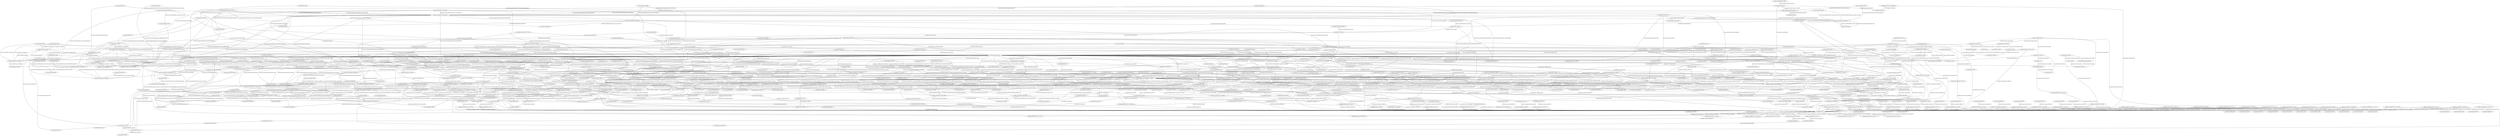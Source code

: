 graph {
	1 [label="py_scope_flow(4344,4216,-1)"]
	2 [label="py_scope_flow(4350,4216,1)"]
	3 [label="py_scope_flow(4353,4216,1)"]
	4 [label="py_scope_flow(4355,4216,1)"]
	5 [label="py_scope_flow(4357,4216,1)"]
	6 [label="py_scope_flow(4370,4216,1)"]
	7 [label="py_scope_flow(4373,4216,1)"]
	8 [label="py_scope_flow(4378,4216,1)"]
	9 [label="py_scope_flow(4388,4216,1)"]
	10 [label="py_scope_flow(4393,4216,1)"]
	11 [label="py_scope_flow(4394,4216,0)"]
	12 [label="py_scope_flow(4401,4207,-1)"]
	13 [label="py_scope_flow(4403,4207,0)"]
	14 [label="py_variables(4219,4218)"]
	15 [label="py_variables(4225,4224)"]
	16 [label="py_variables(4234,4233)"]
	17 [label="py_variables(4234,4252)"]
	18 [label="py_variables(4234,4260)"]
	19 [label="py_variables(4234,4319)"]
	20 [label="py_variables(4241,4240)"]
	21 [label="py_variables(4241,4244)"]
	22 [label="py_variables(4241,4247)"]
	23 [label="py_variables(4241,4277)"]
	24 [label="py_variables(4241,4285)"]
	25 [label="py_variables(4241,4297)"]
	26 [label="py_variables(4257,4256)"]
	27 [label="py_variables(4257,4271)"]
	28 [label="py_variables(4266,4265)"]
	29 [label="py_variables(4266,4337)"]
	30 [label="py_variables(4281,4280)"]
	31 [label="py_variables(4281,4292)"]
	32 [label="py_variables(4281,4304)"]
	33 [label="py_variables(4281,4323)"]
	34 [label="py_variables(4289,4288)"]
	35 [label="py_variables(4301,4300)"]
	36 [label="py_variables(4301,4313)"]
	37 [label="py_variables(4309,4308)"]
	38 [label="py_variables(4327,4326)"]
	39 [label="py_variables(4327,4335)"]
	40 [label="py_variables(4332,4331)"]
	41 [label="py_variables(4341,4340)"]
	42 [label="variable(4208,4207,__name__)"]
	43 [label="variable(4209,4207,__package__)"]
	44 [label="variable(4219,4216,self)"]
	45 [label="variable(4225,4207,ScenarioOutline)"]
	46 [label="variable(4234,4216,outline)"]
	47 [label="variable(4241,4207,Mock)"]
	48 [label="variable(4257,4216,scenario)"]
	49 [label="variable(4266,4207,False)"]
	50 [label="variable(4281,4216,runner)"]
	51 [label="variable(4289,4216,context)"]
	52 [label="variable(4301,4216,config)"]
	53 [label="variable(4309,4207,True)"]
	54 [label="variable(4327,4216,resultFailed)"]
	55 [label="variable(4332,4207,eq_)"]
	56 [label="variable(4341,4207,test_run_should_pass_when_all_examples_pass)"]
	57 [label="py_scopes(4212,4207)"]
	58 [label="py_scopes(4213,4207)"]
	59 [label="py_scopes(4218,4216)"]
	60 [label="py_scopes(4222,4216)"]
	61 [label="py_scopes(4223,4216)"]
	62 [label="py_scopes(4224,4216)"]
	63 [label="py_scopes(4228,4216)"]
	64 [label="py_scopes(4229,4216)"]
	65 [label="py_scopes(4230,4216)"]
	66 [label="py_scopes(4231,4216)"]
	67 [label="py_scopes(4233,4216)"]
	68 [label="py_scopes(4236,4216)"]
	69 [label="py_scopes(4237,4216)"]
	70 [label="py_scopes(4239,4216)"]
	71 [label="py_scopes(4240,4216)"]
	72 [label="py_scopes(4243,4216)"]
	73 [label="py_scopes(4244,4216)"]
	74 [label="py_scopes(4246,4216)"]
	75 [label="py_scopes(4247,4216)"]
	76 [label="py_scopes(4251,4216)"]
	77 [label="py_scopes(4252,4216)"]
	78 [label="py_scopes(4255,4216)"]
	79 [label="py_scopes(4256,4216)"]
	80 [label="py_scopes(4259,4216)"]
	81 [label="py_scopes(4260,4216)"]
	82 [label="py_scopes(4264,4216)"]
	83 [label="py_scopes(4265,4216)"]
	84 [label="py_scopes(4269,4216)"]
	85 [label="py_scopes(4270,4216)"]
	86 [label="py_scopes(4271,4216)"]
	87 [label="py_scopes(4275,4216)"]
	88 [label="py_scopes(4276,4216)"]
	89 [label="py_scopes(4277,4216)"]
	90 [label="py_scopes(4280,4216)"]
	91 [label="py_scopes(4283,4216)"]
	92 [label="py_scopes(4284,4216)"]
	93 [label="py_scopes(4285,4216)"]
	94 [label="py_scopes(4288,4216)"]
	95 [label="py_scopes(4291,4216)"]
	96 [label="py_scopes(4292,4216)"]
	97 [label="py_scopes(4295,4216)"]
	98 [label="py_scopes(4296,4216)"]
	99 [label="py_scopes(4297,4216)"]
	100 [label="py_scopes(4300,4216)"]
	101 [label="py_scopes(4303,4216)"]
	102 [label="py_scopes(4304,4216)"]
	103 [label="py_scopes(4307,4216)"]
	104 [label="py_scopes(4308,4216)"]
	105 [label="py_scopes(4312,4216)"]
	106 [label="py_scopes(4313,4216)"]
	107 [label="py_scopes(4316,4216)"]
	108 [label="py_scopes(4317,4216)"]
	109 [label="py_scopes(4318,4216)"]
	110 [label="py_scopes(4319,4216)"]
	111 [label="py_scopes(4323,4216)"]
	112 [label="py_scopes(4326,4216)"]
	113 [label="py_scopes(4329,4216)"]
	114 [label="py_scopes(4330,4216)"]
	115 [label="py_scopes(4331,4216)"]
	116 [label="py_scopes(4335,4216)"]
	117 [label="py_scopes(4337,4216)"]
	118 [label="py_scopes(4340,4207)"]
	119 [label="py_Modules(4207)"]
	120 [label="py_stmt_lists(4211,4207,2)"]
	121 [label="py_stmt_lists(4221,4216,5)"]
	122 [label="py_stmt_lists(4263,4255,3)"]
	123 [label="py_ssa_defn(4395,4351)"]
	124 [label="py_ssa_defn(4396,4364)"]
	125 [label="py_ssa_defn(4397,4371)"]
	126 [label="py_ssa_defn(4398,4379)"]
	127 [label="py_ssa_defn(4399,4389)"]
	128 [label="py_ssa_defn(4404,4402)"]
	129 [label="py_strs(stop,4312,3)"]
	130 [label="py_strs(test_run_should_pass_when_all_examples_pass,4213,2)"]
	131 [label="py_strs(test_run_should_pass_when_all_examples_pass,4216,0)"]
	132 [label="py_strs(foo.feature,4228,2)"]
	133 [label="py_strs(',4228,3)"]
	134 [label="py_strs(',4230,3)"]
	135 [label="py_strs(',4231,3)"]
	136 [label="py_strs(Scenario Outline,4230,2)"]
	137 [label="py_strs(foo,4231,2)"]
	138 [label="py_strs(_scenarios,4251,3)"]
	139 [label="py_strs(_scenarios,4259,3)"]
	140 [label="py_strs(run,4270,3)"]
	141 [label="py_strs(run,4318,3)"]
	142 [label="py_strs(return_value,4269,3)"]
	143 [label="py_strs(context,4291,3)"]
	144 [label="py_strs(config,4303,3)"]
	145 [label="py_ssa_use(4359,4395)"]
	146 [label="py_ssa_use(4361,4395)"]
	147 [label="py_ssa_use(4366,4396)"]
	148 [label="py_ssa_use(4375,4397)"]
	149 [label="py_ssa_use(4380,4397)"]
	150 [label="py_ssa_use(4383,4398)"]
	151 [label="py_ssa_use(4385,4395)"]
	152 [label="py_ssa_use(4387,4397)"]
	153 [label="py_ssa_use(4391,4399)"]
	154 [label="py_ssa_use(4403,4404)"]
	155 [label="py_successors(4343,4345)"]
	156 [label="py_successors(4344,4343)"]
	157 [label="py_successors(4350,4351)"]
	158 [label="py_successors(4351,4352)"]
	159 [label="py_successors(4352,4353)"]
	160 [label="py_successors(4353,4354)"]
	161 [label="py_successors(4354,4355)"]
	162 [label="py_successors(4355,4356)"]
	163 [label="py_successors(4356,4357)"]
	164 [label="py_successors(4357,4358)"]
	165 [label="py_successors(4358,4359)"]
	166 [label="py_successors(4359,4360)"]
	167 [label="py_successors(4360,4361)"]
	168 [label="py_successors(4361,4362)"]
	169 [label="py_successors(4362,4363)"]
	170 [label="py_successors(4363,4364)"]
	171 [label="py_successors(4363,4369)"]
	172 [label="py_successors(4364,4365)"]
	173 [label="py_successors(4365,4366)"]
	174 [label="py_successors(4366,4367)"]
	175 [label="py_successors(4367,4368)"]
	176 [label="py_successors(4368,4363)"]
	177 [label="py_successors(4369,4370)"]
	178 [label="py_successors(4370,4371)"]
	179 [label="py_successors(4371,4372)"]
	180 [label="py_successors(4372,4373)"]
	181 [label="py_successors(4373,4374)"]
	182 [label="py_successors(4374,4375)"]
	183 [label="py_successors(4375,4376)"]
	184 [label="py_successors(4376,4377)"]
	185 [label="py_successors(4377,4378)"]
	186 [label="py_successors(4378,4379)"]
	187 [label="py_successors(4379,4380)"]
	188 [label="py_successors(4380,4381)"]
	189 [label="py_successors(4381,4382)"]
	190 [label="py_successors(4382,4383)"]
	191 [label="py_successors(4383,4384)"]
	192 [label="py_successors(4384,4385)"]
	193 [label="py_successors(4385,4386)"]
	194 [label="py_successors(4386,4387)"]
	195 [label="py_successors(4387,4388)"]
	196 [label="py_successors(4388,4389)"]
	197 [label="py_successors(4389,4390)"]
	198 [label="py_successors(4390,4391)"]
	199 [label="py_successors(4391,4392)"]
	200 [label="py_successors(4392,4393)"]
	201 [label="py_successors(4393,4394)"]
	202 [label="py_successors(4400,4402)"]
	203 [label="py_successors(4401,4400)"]
	204 [label="py_successors(4402,4403)"]
	205 [label="py_expr_contexts(4220,4,4218)"]
	206 [label="py_expr_contexts(4226,3,4224)"]
	207 [label="py_expr_contexts(4235,5,4233)"]
	208 [label="py_expr_contexts(4242,3,4240)"]
	209 [label="py_expr_contexts(4245,3,4244)"]
	210 [label="py_expr_contexts(4248,3,4247)"]
	211 [label="py_expr_contexts(4249,3,4237)"]
	212 [label="py_expr_contexts(4253,3,4252)"]
	213 [label="py_expr_contexts(4254,5,4251)"]
	214 [label="py_expr_contexts(4258,5,4256)"]
	215 [label="py_expr_contexts(4261,3,4260)"]
	216 [label="py_expr_contexts(4262,3,4259)"]
	217 [label="py_expr_contexts(4267,3,4265)"]
	218 [label="py_expr_contexts(4272,3,4271)"]
	219 [label="py_expr_contexts(4273,3,4270)"]
	220 [label="py_expr_contexts(4274,5,4269)"]
	221 [label="py_expr_contexts(4278,3,4277)"]
	222 [label="py_expr_contexts(4282,5,4280)"]
	223 [label="py_expr_contexts(4286,3,4285)"]
	224 [label="py_expr_contexts(4290,5,4288)"]
	225 [label="py_expr_contexts(4293,3,4292)"]
	226 [label="py_expr_contexts(4294,5,4291)"]
	227 [label="py_expr_contexts(4298,3,4297)"]
	228 [label="py_expr_contexts(4302,5,4300)"]
	229 [label="py_expr_contexts(4305,3,4304)"]
	230 [label="py_expr_contexts(4306,5,4303)"]
	231 [label="py_expr_contexts(4310,3,4308)"]
	232 [label="py_expr_contexts(4314,3,4313)"]
	233 [label="py_expr_contexts(4315,5,4312)"]
	234 [label="py_expr_contexts(4320,3,4319)"]
	235 [label="py_expr_contexts(4321,3,4318)"]
	236 [label="py_expr_contexts(4324,3,4323)"]
	237 [label="py_expr_contexts(4328,5,4326)"]
	238 [label="py_expr_contexts(4333,3,4331)"]
	239 [label="py_expr_contexts(4336,3,4335)"]
	240 [label="py_expr_contexts(4338,3,4337)"]
	241 [label="py_expr_contexts(4342,5,4340)"]
	242 [label="py_parameter_lists(4217,4216)"]
	243 [label="py_idoms(4343,4344)"]
	244 [label="py_idoms(4345,4343)"]
	245 [label="py_idoms(4351,4350)"]
	246 [label="py_idoms(4352,4351)"]
	247 [label="py_idoms(4353,4352)"]
	248 [label="py_idoms(4354,4353)"]
	249 [label="py_idoms(4355,4354)"]
	250 [label="py_idoms(4356,4355)"]
	251 [label="py_idoms(4357,4356)"]
	252 [label="py_idoms(4358,4357)"]
	253 [label="py_idoms(4359,4358)"]
	254 [label="py_idoms(4360,4359)"]
	255 [label="py_idoms(4361,4360)"]
	256 [label="py_idoms(4362,4361)"]
	257 [label="py_idoms(4363,4362)"]
	258 [label="py_idoms(4364,4363)"]
	259 [label="py_idoms(4365,4364)"]
	260 [label="py_idoms(4366,4365)"]
	261 [label="py_idoms(4367,4366)"]
	262 [label="py_idoms(4368,4367)"]
	263 [label="py_idoms(4369,4363)"]
	264 [label="py_idoms(4370,4369)"]
	265 [label="py_idoms(4371,4370)"]
	266 [label="py_idoms(4372,4371)"]
	267 [label="py_idoms(4373,4372)"]
	268 [label="py_idoms(4374,4373)"]
	269 [label="py_idoms(4375,4374)"]
	270 [label="py_idoms(4376,4375)"]
	271 [label="py_idoms(4377,4376)"]
	272 [label="py_idoms(4378,4377)"]
	273 [label="py_idoms(4379,4378)"]
	274 [label="py_idoms(4380,4379)"]
	275 [label="py_idoms(4381,4380)"]
	276 [label="py_idoms(4382,4381)"]
	277 [label="py_idoms(4383,4382)"]
	278 [label="py_idoms(4384,4383)"]
	279 [label="py_idoms(4385,4384)"]
	280 [label="py_idoms(4386,4385)"]
	281 [label="py_idoms(4387,4386)"]
	282 [label="py_idoms(4388,4387)"]
	283 [label="py_idoms(4389,4388)"]
	284 [label="py_idoms(4390,4389)"]
	285 [label="py_idoms(4391,4390)"]
	286 [label="py_idoms(4392,4391)"]
	287 [label="py_idoms(4393,4392)"]
	288 [label="py_idoms(4394,4393)"]
	289 [label="py_idoms(4400,4401)"]
	290 [label="py_idoms(4402,4400)"]
	291 [label="py_idoms(4403,4402)"]
	292 [label="py_numbers(17,4229,2)"]
	293 [label="py_numbers(17,4229,3)"]
	294 [label="py_flow_bb_node(4343,4218,4344,1)"]
	295 [label="py_flow_bb_node(4344,4216,4344,0)"]
	296 [label="py_flow_bb_node(4345,4224,4344,2)"]
	297 [label="py_flow_bb_node(4350,4223,4344,7)"]
	298 [label="py_flow_bb_node(4351,4233,4344,8)"]
	299 [label="py_flow_bb_node(4352,4240,4344,9)"]
	300 [label="py_flow_bb_node(4353,4239,4344,10)"]
	301 [label="py_flow_bb_node(4354,4244,4344,11)"]
	302 [label="py_flow_bb_node(4355,4243,4344,12)"]
	303 [label="py_flow_bb_node(4356,4247,4344,13)"]
	304 [label="py_flow_bb_node(4357,4246,4344,14)"]
	305 [label="py_flow_bb_node(4358,4237,4344,15)"]
	306 [label="py_flow_bb_node(4359,4252,4344,16)"]
	307 [label="py_flow_bb_node(4360,4251,4344,17)"]
	308 [label="py_flow_bb_node(4361,4260,4344,18)"]
	309 [label="py_flow_bb_node(4362,4259,4344,19)"]
	310 [label="py_flow_bb_node(4363,4255,4363,0)"]
	311 [label="py_flow_bb_node(4364,4256,4364,0)"]
	312 [label="py_flow_bb_node(4365,4265,4364,1)"]
	313 [label="py_flow_bb_node(4366,4271,4364,2)"]
	314 [label="py_flow_bb_node(4367,4270,4364,3)"]
	315 [label="py_flow_bb_node(4368,4269,4364,4)"]
	316 [label="py_flow_bb_node(4369,4277,4369,0)"]
	317 [label="py_flow_bb_node(4370,4276,4369,1)"]
	318 [label="py_flow_bb_node(4371,4280,4369,2)"]
	319 [label="py_flow_bb_node(4372,4285,4369,3)"]
	320 [label="py_flow_bb_node(4373,4284,4369,4)"]
	321 [label="py_flow_bb_node(4374,4288,4369,5)"]
	322 [label="py_flow_bb_node(4375,4292,4369,6)"]
	323 [label="py_flow_bb_node(4376,4291,4369,7)"]
	324 [label="py_flow_bb_node(4377,4297,4369,8)"]
	325 [label="py_flow_bb_node(4378,4296,4369,9)"]
	326 [label="py_flow_bb_node(4379,4300,4369,10)"]
	327 [label="py_flow_bb_node(4380,4304,4369,11)"]
	328 [label="py_flow_bb_node(4381,4303,4369,12)"]
	329 [label="py_flow_bb_node(4382,4308,4369,13)"]
	330 [label="py_flow_bb_node(4383,4313,4369,14)"]
	331 [label="py_flow_bb_node(4384,4312,4369,15)"]
	332 [label="py_flow_bb_node(4385,4319,4369,16)"]
	333 [label="py_flow_bb_node(4386,4318,4369,17)"]
	334 [label="py_flow_bb_node(4387,4323,4369,18)"]
	335 [label="py_flow_bb_node(4388,4317,4369,19)"]
	336 [label="py_flow_bb_node(4389,4326,4369,20)"]
	337 [label="py_flow_bb_node(4390,4331,4369,21)"]
	338 [label="py_flow_bb_node(4391,4335,4369,22)"]
	339 [label="py_flow_bb_node(4392,4337,4369,23)"]
	340 [label="py_flow_bb_node(4393,4330,4369,24)"]
	341 [label="py_flow_bb_node(4394,4216,4369,25)"]
	342 [label="py_flow_bb_node(4400,4213,4401,1)"]
	343 [label="py_flow_bb_node(4401,4207,4401,0)"]
	344 [label="py_flow_bb_node(4402,4340,4401,2)"]
	345 [label="py_flow_bb_node(4403,4207,4401,3)"]
	346 [label="py_scope_location(4405,4207)"]
	347 [label="py_scope_location(4408,4216)"]
	348 [label="py_Functions(4216,4213)"]
	349 [label="local_variable(4219,4216,self)"]
	350 [label="local_variable(4234,4216,outline)"]
	351 [label="local_variable(4257,4216,scenario)"]
	352 [label="local_variable(4281,4216,runner)"]
	353 [label="local_variable(4289,4216,context)"]
	354 [label="local_variable(4301,4216,config)"]
	355 [label="local_variable(4327,4216,resultFailed)"]
	356 [label="py_expr_lists(4227,4223,3)"]
	357 [label="py_expr_lists(4232,4222,2)"]
	358 [label="py_expr_lists(4238,4237,2)"]
	359 [label="py_expr_lists(4250,4236,2)"]
	360 [label="py_expr_lists(4268,4264,2)"]
	361 [label="py_expr_lists(4279,4275,2)"]
	362 [label="py_expr_lists(4287,4283,2)"]
	363 [label="py_expr_lists(4299,4295,2)"]
	364 [label="py_expr_lists(4311,4307,2)"]
	365 [label="py_expr_lists(4322,4317,3)"]
	366 [label="py_expr_lists(4325,4316,2)"]
	367 [label="py_expr_lists(4334,4330,3)"]
	368 [label="py_expr_lists(4339,4212,2)"]
	369 [label="py_locations(4406,4212)"]
	370 [label="py_locations(4407,4213)"]
	371 [label="py_locations(4409,4218)"]
	372 [label="py_locations(4410,4222)"]
	373 [label="py_locations(4411,4223)"]
	374 [label="py_locations(4412,4224)"]
	375 [label="py_locations(4413,4228)"]
	376 [label="py_locations(4414,4229)"]
	377 [label="py_locations(4415,4230)"]
	378 [label="py_locations(4416,4231)"]
	379 [label="py_locations(4417,4233)"]
	380 [label="py_locations(4418,4236)"]
	381 [label="py_locations(4419,4237)"]
	382 [label="py_locations(4420,4239)"]
	383 [label="py_locations(4421,4240)"]
	384 [label="py_locations(4422,4243)"]
	385 [label="py_locations(4423,4244)"]
	386 [label="py_locations(4424,4246)"]
	387 [label="py_locations(4425,4247)"]
	388 [label="py_locations(4426,4251)"]
	389 [label="py_locations(4427,4252)"]
	390 [label="py_locations(4428,4255)"]
	391 [label="py_locations(4429,4256)"]
	392 [label="py_locations(4430,4259)"]
	393 [label="py_locations(4431,4260)"]
	394 [label="py_locations(4432,4264)"]
	395 [label="py_locations(4433,4265)"]
	396 [label="py_locations(4434,4269)"]
	397 [label="py_locations(4435,4270)"]
	398 [label="py_locations(4436,4271)"]
	399 [label="py_locations(4437,4275)"]
	400 [label="py_locations(4438,4276)"]
	401 [label="py_locations(4439,4277)"]
	402 [label="py_locations(4440,4280)"]
	403 [label="py_locations(4441,4283)"]
	404 [label="py_locations(4442,4284)"]
	405 [label="py_locations(4443,4285)"]
	406 [label="py_locations(4444,4288)"]
	407 [label="py_locations(4445,4291)"]
	408 [label="py_locations(4446,4292)"]
	409 [label="py_locations(4447,4295)"]
	410 [label="py_locations(4448,4296)"]
	411 [label="py_locations(4449,4297)"]
	412 [label="py_locations(4450,4300)"]
	413 [label="py_locations(4451,4303)"]
	414 [label="py_locations(4452,4304)"]
	415 [label="py_locations(4453,4307)"]
	416 [label="py_locations(4454,4308)"]
	417 [label="py_locations(4455,4312)"]
	418 [label="py_locations(4456,4313)"]
	419 [label="py_locations(4457,4316)"]
	420 [label="py_locations(4458,4317)"]
	421 [label="py_locations(4459,4318)"]
	422 [label="py_locations(4460,4319)"]
	423 [label="py_locations(4461,4323)"]
	424 [label="py_locations(4462,4326)"]
	425 [label="py_locations(4463,4329)"]
	426 [label="py_locations(4464,4330)"]
	427 [label="py_locations(4465,4331)"]
	428 [label="py_locations(4466,4335)"]
	429 [label="py_locations(4467,4337)"]
	430 [label="py_locations(4468,4340)"]
	431 [label="py_ssa_var(4395,4234)"]
	432 [label="py_ssa_var(4396,4257)"]
	433 [label="py_ssa_var(4397,4281)"]
	434 [label="py_ssa_var(4398,4301)"]
	435 [label="py_ssa_var(4399,4327)"]
	436 [label="py_ssa_var(4404,4341)"]
	437 [label="locations_ast(4405,4207,0,0,0,0)"]
	438 [label="locations_ast(4406,4207,3,1,3,54)"]
	439 [label="locations_ast(4407,4207,3,1,3,54)"]
	440 [label="locations_ast(4408,4207,3,1,3,54)"]
	441 [label="locations_ast(4409,4207,3,49,3,52)"]
	442 [label="locations_ast(4410,4207,4,5,4,75)"]
	443 [label="locations_ast(4411,4207,4,15,4,75)"]
	444 [label="locations_ast(4412,4207,4,15,4,29)"]
	445 [label="locations_ast(4413,4207,4,31,4,43)"]
	446 [label="locations_ast(4414,4207,4,46,4,47)"]
	447 [label="locations_ast(4415,4207,4,50,4,67)"]
	448 [label="locations_ast(4416,4207,4,70,4,74)"]
	449 [label="locations_ast(4417,4207,4,5,4,11)"]
	450 [label="locations_ast(4418,4207,5,5,5,49)"]
	451 [label="locations_ast(4419,4207,5,26,5,49)"]
	452 [label="locations_ast(4420,4207,5,27,5,32)"]
	453 [label="locations_ast(4421,4207,5,27,5,30)"]
	454 [label="locations_ast(4422,4207,5,35,5,40)"]
	455 [label="locations_ast(4423,4207,5,35,5,38)"]
	456 [label="locations_ast(4424,4207,5,43,5,48)"]
	457 [label="locations_ast(4425,4207,5,43,5,46)"]
	458 [label="locations_ast(4426,4207,5,5,5,22)"]
	459 [label="locations_ast(4427,4207,5,5,5,11)"]
	460 [label="locations_ast(4428,4207,6,5,6,39)"]
	461 [label="locations_ast(4429,4207,6,9,6,16)"]
	462 [label="locations_ast(4430,4207,6,21,6,38)"]
	463 [label="locations_ast(4431,4207,6,21,6,27)"]
	464 [label="locations_ast(4432,4207,7,9,7,41)"]
	465 [label="locations_ast(4433,4207,7,37,7,41)"]
	466 [label="locations_ast(4434,4207,7,9,7,33)"]
	467 [label="locations_ast(4435,4207,7,9,7,20)"]
	468 [label="locations_ast(4436,4207,7,9,7,16)"]
	469 [label="locations_ast(4437,4207,8,5,8,19)"]
	470 [label="locations_ast(4438,4207,8,14,8,19)"]
	471 [label="locations_ast(4439,4207,8,14,8,17)"]
	472 [label="locations_ast(4440,4207,8,5,8,10)"]
	473 [label="locations_ast(4441,4207,9,5,9,37)"]
	474 [label="locations_ast(4442,4207,9,32,9,37)"]
	475 [label="locations_ast(4443,4207,9,32,9,35)"]
	476 [label="locations_ast(4444,4207,9,5,9,11)"]
	477 [label="locations_ast(4445,4207,9,15,9,28)"]
	478 [label="locations_ast(4446,4207,9,15,9,20)"]
	479 [label="locations_ast(4447,4207,10,5,10,35)"]
	480 [label="locations_ast(4448,4207,10,30,10,35)"]
	481 [label="locations_ast(4449,4207,10,30,10,33)"]
	482 [label="locations_ast(4450,4207,10,5,10,10)"]
	483 [label="locations_ast(4451,4207,10,14,10,26)"]
	484 [label="locations_ast(4452,4207,10,14,10,19)"]
	485 [label="locations_ast(4453,4207,11,5,11,22)"]
	486 [label="locations_ast(4454,4207,11,19,11,22)"]
	487 [label="locations_ast(4455,4207,11,5,11,15)"]
	488 [label="locations_ast(4456,4207,11,5,11,10)"]
	489 [label="locations_ast(4457,4207,12,5,12,38)"]
	490 [label="locations_ast(4458,4207,12,20,12,38)"]
	491 [label="locations_ast(4459,4207,12,20,12,30)"]
	492 [label="locations_ast(4460,4207,12,20,12,26)"]
	493 [label="locations_ast(4461,4207,12,32,12,37)"]
	494 [label="locations_ast(4462,4207,12,5,12,16)"]
	495 [label="locations_ast(4463,4207,13,5,13,28)"]
	496 [label="locations_ast(4464,4207,13,5,13,28)"]
	497 [label="locations_ast(4465,4207,13,5,13,7)"]
	498 [label="locations_ast(4466,4207,13,9,13,20)"]
	499 [label="locations_ast(4467,4207,13,23,13,27)"]
	500 [label="locations_ast(4468,4207,3,5,3,47)"]
	501 [label="py_stmts(4212,1,4211,0)"]
	502 [label="py_stmts(4222,1,4221,0)"]
	503 [label="py_stmts(4236,1,4221,1)"]
	504 [label="py_stmts(4255,9,4221,2)"]
	505 [label="py_stmts(4264,1,4263,0)"]
	506 [label="py_stmts(4275,1,4221,3)"]
	507 [label="py_stmts(4283,1,4221,4)"]
	508 [label="py_stmts(4295,1,4221,5)"]
	509 [label="py_stmts(4307,1,4221,6)"]
	510 [label="py_stmts(4316,1,4221,7)"]
	511 [label="py_stmts(4329,8,4221,8)"]
	512 [label="py_exprs(4213,10,4212,1)"]
	513 [label="py_exprs(4218,18,4217,0)"]
	514 [label="py_exprs(4223,4,4222,1)"]
	515 [label="py_exprs(4224,18,4223,2)"]
	516 [label="py_exprs(4228,25,4227,0)"]
	517 [label="py_exprs(4229,19,4227,1)"]
	518 [label="py_exprs(4230,25,4227,2)"]
	519 [label="py_exprs(4231,25,4227,3)"]
	520 [label="py_exprs(4233,18,4232,0)"]
	521 [label="py_exprs(4237,16,4236,1)"]
	522 [label="py_exprs(4239,4,4238,0)"]
	523 [label="py_exprs(4240,18,4239,2)"]
	524 [label="py_exprs(4243,4,4238,1)"]
	525 [label="py_exprs(4244,18,4243,2)"]
	526 [label="py_exprs(4246,4,4238,2)"]
	527 [label="py_exprs(4247,18,4246,2)"]
	528 [label="py_exprs(4251,0,4250,0)"]
	529 [label="py_exprs(4252,18,4251,2)"]
	530 [label="py_exprs(4256,18,4255,1)"]
	531 [label="py_exprs(4259,0,4255,2)"]
	532 [label="py_exprs(4260,18,4259,2)"]
	533 [label="py_exprs(4265,18,4264,1)"]
	534 [label="py_exprs(4269,0,4268,0)"]
	535 [label="py_exprs(4270,0,4269,2)"]
	536 [label="py_exprs(4271,18,4270,2)"]
	537 [label="py_exprs(4276,4,4275,1)"]
	538 [label="py_exprs(4277,18,4276,2)"]
	539 [label="py_exprs(4280,18,4279,0)"]
	540 [label="py_exprs(4284,4,4283,1)"]
	541 [label="py_exprs(4285,18,4284,2)"]
	542 [label="py_exprs(4288,18,4287,0)"]
	543 [label="py_exprs(4291,0,4287,1)"]
	544 [label="py_exprs(4292,18,4291,2)"]
	545 [label="py_exprs(4296,4,4295,1)"]
	546 [label="py_exprs(4297,18,4296,2)"]
	547 [label="py_exprs(4300,18,4299,0)"]
	548 [label="py_exprs(4303,0,4299,1)"]
	549 [label="py_exprs(4304,18,4303,2)"]
	550 [label="py_exprs(4308,18,4307,1)"]
	551 [label="py_exprs(4312,0,4311,0)"]
	552 [label="py_exprs(4313,18,4312,2)"]
	553 [label="py_exprs(4317,4,4316,1)"]
	554 [label="py_exprs(4318,0,4317,2)"]
	555 [label="py_exprs(4319,18,4318,2)"]
	556 [label="py_exprs(4323,18,4322,0)"]
	557 [label="py_exprs(4326,18,4325,0)"]
	558 [label="py_exprs(4330,4,4329,1)"]
	559 [label="py_exprs(4331,18,4330,2)"]
	560 [label="py_exprs(4335,18,4334,0)"]
	561 [label="py_exprs(4337,18,4334,1)"]
	562 [label="py_exprs(4340,18,4339,0)"]
	156 -- 295 [label="(py_flow_bb_node.flownode,py_successors.predecessor)"]
	156 -- 294 [label="(py_flow_bb_node.flownode,py_successors.successor)"]
	307 -- 295 [label="(py_flow_bb_node.basicblock,py_flow_bb_node.flownode)"]
	300 -- 295 [label="(py_flow_bb_node.basicblock,py_flow_bb_node.flownode)"]
	303 -- 295 [label="(py_flow_bb_node.basicblock,py_flow_bb_node.flownode)"]
	243 -- 295 [label="(py_flow_bb_node.flownode,py_idoms.immediate_dominator)"]
	243 -- 294 [label="(py_flow_bb_node.flownode,py_idoms.node)"]
	305 -- 295 [label="(py_flow_bb_node.basicblock,py_flow_bb_node.flownode)"]
	296 -- 295 [label="(py_flow_bb_node.basicblock,py_flow_bb_node.flownode)"]
	298 -- 295 [label="(py_flow_bb_node.basicblock,py_flow_bb_node.flownode)"]
	301 -- 295 [label="(py_flow_bb_node.basicblock,py_flow_bb_node.flownode)"]
	295 -- 306 [label="(py_flow_bb_node.basicblock,py_flow_bb_node.flownode)"]
	295 -- 1 [label="(py_flow_bb_node.flownode,py_scope_flow.flow)"]
	295 -- 304 [label="(py_flow_bb_node.basicblock,py_flow_bb_node.flownode)"]
	295 -- 309 [label="(py_flow_bb_node.basicblock,py_flow_bb_node.flownode)"]
	295 -- 299 [label="(py_flow_bb_node.basicblock,py_flow_bb_node.flownode)"]
	295 -- 297 [label="(py_flow_bb_node.basicblock,py_flow_bb_node.flownode)"]
	295 -- 308 [label="(py_flow_bb_node.basicblock,py_flow_bb_node.flownode)"]
	295 -- 302 [label="(py_flow_bb_node.basicblock,py_flow_bb_node.flownode)"]
	295 -- 294 [label="(py_flow_bb_node.basicblock,py_flow_bb_node.flownode)"]
	121 -- 348 [label="(py_Functions.id,py_stmt_lists.parent)"]
	102 -- 348 [label="(py_Functions.id,py_scopes.scope)"]
	3 -- 348 [label="(py_Functions.id,py_scope_flow.scope)"]
	52 -- 348 [label="(py_Functions.id,variable.scope)"]
	52 -- 354 [label="(local_variable.id,variable.id)"]
	355 -- 348 [label="(local_variable.scope,py_Functions.id)"]
	355 -- 54 [label="(local_variable.id,variable.id)"]
	50 -- 348 [label="(py_Functions.id,variable.scope)"]
	50 -- 352 [label="(local_variable.id,variable.id)"]
	111 -- 348 [label="(py_Functions.id,py_scopes.scope)"]
	103 -- 348 [label="(py_Functions.id,py_scopes.scope)"]
	106 -- 348 [label="(py_Functions.id,py_scopes.scope)"]
	6 -- 348 [label="(py_Functions.id,py_scope_flow.scope)"]
	97 -- 348 [label="(py_Functions.id,py_scopes.scope)"]
	108 -- 348 [label="(py_Functions.id,py_scopes.scope)"]
	87 -- 348 [label="(py_Functions.id,py_scopes.scope)"]
	51 -- 348 [label="(py_Functions.id,variable.scope)"]
	51 -- 353 [label="(local_variable.id,variable.id)"]
	68 -- 348 [label="(py_Functions.id,py_scopes.scope)"]
	63 -- 348 [label="(py_Functions.id,py_scopes.scope)"]
	295 -- 348 [label="(py_Functions.id,py_flow_bb_node.realnode)"]
	295 -- 1 [label="(py_flow_bb_node.flownode,py_scope_flow.flow)"]
	348 -- 2 [label="(py_Functions.id,py_scope_flow.scope)"]
	348 -- 100 [label="(py_Functions.id,py_scopes.scope)"]
	348 -- 84 [label="(py_Functions.id,py_scopes.scope)"]
	348 -- 99 [label="(py_Functions.id,py_scopes.scope)"]
	348 -- 64 [label="(py_Functions.id,py_scopes.scope)"]
	348 -- 93 [label="(py_Functions.id,py_scopes.scope)"]
	348 -- 61 [label="(py_Functions.id,py_scopes.scope)"]
	348 -- 82 [label="(py_Functions.id,py_scopes.scope)"]
	348 -- 107 [label="(py_Functions.id,py_scopes.scope)"]
	348 -- 88 [label="(py_Functions.id,py_scopes.scope)"]
	348 -- 81 [label="(py_Functions.id,py_scopes.scope)"]
	348 -- 350 [label="(local_variable.scope,py_Functions.id)"]
	348 -- 114 [label="(py_Functions.id,py_scopes.scope)"]
	348 -- 95 [label="(py_Functions.id,py_scopes.scope)"]
	348 -- 86 [label="(py_Functions.id,py_scopes.scope)"]
	348 -- 66 [label="(py_Functions.id,py_scopes.scope)"]
	348 -- 92 [label="(py_Functions.id,py_scopes.scope)"]
	348 -- 54 [label="(py_Functions.id,variable.scope)"]
	348 -- 70 [label="(py_Functions.id,py_scopes.scope)"]
	348 -- 117 [label="(py_Functions.id,py_scopes.scope)"]
	348 -- 71 [label="(py_Functions.id,py_scopes.scope)"]
	348 -- 80 [label="(py_Functions.id,py_scopes.scope)"]
	348 -- 349 [label="(local_variable.scope,py_Functions.id)"]
	348 -- 94 [label="(py_Functions.id,py_scopes.scope)"]
	348 -- 113 [label="(py_Functions.id,py_scopes.scope)"]
	348 -- 7 [label="(py_Functions.id,py_scope_flow.scope)"]
	348 -- 347 [label="(py_Functions.id,py_scope_location.scope)"]
	348 -- 44 [label="(py_Functions.id,variable.scope)"]
	348 -- 116 [label="(py_Functions.id,py_scopes.scope)"]
	348 -- 85 [label="(py_Functions.id,py_scopes.scope)"]
	348 -- 351 [label="(local_variable.scope,py_Functions.id)"]
	348 -- 5 [label="(py_Functions.id,py_scope_flow.scope)"]
	348 -- 8 [label="(py_Functions.id,py_scope_flow.scope)"]
	348 -- 110 [label="(py_Functions.id,py_scopes.scope)"]
	348 -- 96 [label="(py_Functions.id,py_scopes.scope)"]
	348 -- 131 [label="(py_Functions.id,py_strs.parent)"]
	348 -- 112 [label="(py_Functions.id,py_scopes.scope)"]
	348 -- 77 [label="(py_Functions.id,py_scopes.scope)"]
	348 -- 352 [label="(local_variable.scope,py_Functions.id)"]
	348 -- 65 [label="(py_Functions.id,py_scopes.scope)"]
	348 -- 104 [label="(py_Functions.id,py_scopes.scope)"]
	348 -- 98 [label="(py_Functions.id,py_scopes.scope)"]
	348 -- 89 [label="(py_Functions.id,py_scopes.scope)"]
	348 -- 11 [label="(py_Functions.id,py_scope_flow.scope)"]
	348 -- 69 [label="(py_Functions.id,py_scopes.scope)"]
	348 -- 90 [label="(py_Functions.id,py_scopes.scope)"]
	348 -- 62 [label="(py_Functions.id,py_scopes.scope)"]
	348 -- 109 [label="(py_Functions.id,py_scopes.scope)"]
	348 -- 1 [label="(py_Functions.id,py_scope_flow.scope)"]
	348 -- 242 [label="(py_Functions.id,py_parameter_lists.parent)"]
	348 -- 354 [label="(local_variable.scope,py_Functions.id)"]
	348 -- 60 [label="(py_Functions.id,py_scopes.scope)"]
	348 -- 78 [label="(py_Functions.id,py_scopes.scope)"]
	348 -- 74 [label="(py_Functions.id,py_scopes.scope)"]
	348 -- 9 [label="(py_Functions.id,py_scope_flow.scope)"]
	348 -- 59 [label="(py_Functions.id,py_scopes.scope)"]
	348 -- 76 [label="(py_Functions.id,py_scopes.scope)"]
	348 -- 10 [label="(py_Functions.id,py_scope_flow.scope)"]
	348 -- 48 [label="(py_Functions.id,variable.scope)"]
	348 -- 105 [label="(py_Functions.id,py_scopes.scope)"]
	348 -- 115 [label="(py_Functions.id,py_scopes.scope)"]
	348 -- 73 [label="(py_Functions.id,py_scopes.scope)"]
	348 -- 72 [label="(py_Functions.id,py_scopes.scope)"]
	348 -- 67 [label="(py_Functions.id,py_scopes.scope)"]
	348 -- 83 [label="(py_Functions.id,py_scopes.scope)"]
	348 -- 75 [label="(py_Functions.id,py_scopes.scope)"]
	348 -- 341 [label="(py_Functions.id,py_flow_bb_node.realnode)"]
	348 -- 46 [label="(py_Functions.id,variable.scope)"]
	348 -- 79 [label="(py_Functions.id,py_scopes.scope)"]
	348 -- 4 [label="(py_Functions.id,py_scope_flow.scope)"]
	348 -- 353 [label="(local_variable.scope,py_Functions.id)"]
	348 -- 101 [label="(py_Functions.id,py_scopes.scope)"]
	348 -- 91 [label="(py_Functions.id,py_scopes.scope)"]
	350 -- 46 [label="(local_variable.id,variable.id)"]
	349 -- 44 [label="(local_variable.id,variable.id)"]
	351 -- 48 [label="(local_variable.id,variable.id)"]
	11 -- 341 [label="(py_flow_bb_node.flownode,py_scope_flow.flow)"]
	2 -- 297 [label="(py_flow_bb_node.flownode,py_scope_flow.flow)"]
	245 -- 297 [label="(py_flow_bb_node.flownode,py_idoms.immediate_dominator)"]
	297 -- 157 [label="(py_flow_bb_node.flownode,py_successors.predecessor)"]
	248 -- 300 [label="(py_flow_bb_node.flownode,py_idoms.immediate_dominator)"]
	3 -- 300 [label="(py_flow_bb_node.flownode,py_scope_flow.flow)"]
	160 -- 300 [label="(py_flow_bb_node.flownode,py_successors.predecessor)"]
	300 -- 247 [label="(py_flow_bb_node.flownode,py_idoms.node)"]
	300 -- 159 [label="(py_flow_bb_node.flownode,py_successors.successor)"]
	4 -- 302 [label="(py_flow_bb_node.flownode,py_scope_flow.flow)"]
	249 -- 302 [label="(py_flow_bb_node.flownode,py_idoms.node)"]
	162 -- 302 [label="(py_flow_bb_node.flownode,py_successors.predecessor)"]
	250 -- 302 [label="(py_flow_bb_node.flownode,py_idoms.immediate_dominator)"]
	302 -- 161 [label="(py_flow_bb_node.flownode,py_successors.successor)"]
	252 -- 304 [label="(py_flow_bb_node.flownode,py_idoms.immediate_dominator)"]
	251 -- 304 [label="(py_flow_bb_node.flownode,py_idoms.node)"]
	5 -- 304 [label="(py_flow_bb_node.flownode,py_scope_flow.flow)"]
	164 -- 304 [label="(py_flow_bb_node.flownode,py_successors.predecessor)"]
	304 -- 163 [label="(py_flow_bb_node.flownode,py_successors.successor)"]
	6 -- 317 [label="(py_flow_bb_node.flownode,py_scope_flow.flow)"]
	317 -- 264 [label="(py_flow_bb_node.flownode,py_idoms.node)"]
	317 -- 178 [label="(py_flow_bb_node.flownode,py_successors.predecessor)"]
	317 -- 265 [label="(py_flow_bb_node.flownode,py_idoms.immediate_dominator)"]
	317 -- 177 [label="(py_flow_bb_node.flownode,py_successors.successor)"]
	320 -- 7 [label="(py_flow_bb_node.flownode,py_scope_flow.flow)"]
	320 -- 268 [label="(py_flow_bb_node.flownode,py_idoms.immediate_dominator)"]
	320 -- 267 [label="(py_flow_bb_node.flownode,py_idoms.node)"]
	320 -- 180 [label="(py_flow_bb_node.flownode,py_successors.successor)"]
	320 -- 181 [label="(py_flow_bb_node.flownode,py_successors.predecessor)"]
	325 -- 273 [label="(py_flow_bb_node.flownode,py_idoms.immediate_dominator)"]
	325 -- 8 [label="(py_flow_bb_node.flownode,py_scope_flow.flow)"]
	325 -- 185 [label="(py_flow_bb_node.flownode,py_successors.successor)"]
	325 -- 272 [label="(py_flow_bb_node.flownode,py_idoms.node)"]
	325 -- 186 [label="(py_flow_bb_node.flownode,py_successors.predecessor)"]
	282 -- 335 [label="(py_flow_bb_node.flownode,py_idoms.node)"]
	196 -- 335 [label="(py_flow_bb_node.flownode,py_successors.predecessor)"]
	195 -- 335 [label="(py_flow_bb_node.flownode,py_successors.successor)"]
	9 -- 335 [label="(py_flow_bb_node.flownode,py_scope_flow.flow)"]
	335 -- 283 [label="(py_flow_bb_node.flownode,py_idoms.immediate_dominator)"]
	288 -- 340 [label="(py_flow_bb_node.flownode,py_idoms.immediate_dominator)"]
	340 -- 287 [label="(py_flow_bb_node.flownode,py_idoms.node)"]
	340 -- 201 [label="(py_flow_bb_node.flownode,py_successors.predecessor)"]
	340 -- 10 [label="(py_flow_bb_node.flownode,py_scope_flow.flow)"]
	340 -- 200 [label="(py_flow_bb_node.flownode,py_successors.successor)"]
	201 -- 341 [label="(py_flow_bb_node.flownode,py_successors.successor)"]
	11 -- 341 [label="(py_flow_bb_node.flownode,py_scope_flow.flow)"]
	288 -- 341 [label="(py_flow_bb_node.flownode,py_idoms.node)"]
	342 -- 289 [label="(py_flow_bb_node.flownode,py_idoms.node)"]
	342 -- 203 [label="(py_flow_bb_node.flownode,py_successors.successor)"]
	342 -- 343 [label="(py_flow_bb_node.basicblock,py_flow_bb_node.flownode)"]
	12 -- 343 [label="(py_flow_bb_node.flownode,py_scope_flow.flow)"]
	345 -- 343 [label="(py_flow_bb_node.basicblock,py_flow_bb_node.flownode)"]
	289 -- 343 [label="(py_flow_bb_node.flownode,py_idoms.immediate_dominator)"]
	203 -- 343 [label="(py_flow_bb_node.flownode,py_successors.predecessor)"]
	343 -- 344 [label="(py_flow_bb_node.basicblock,py_flow_bb_node.flownode)"]
	472 -- 119 [label="(locations_ast.module,py_Modules.id)"]
	49 -- 119 [label="(py_Modules.id,variable.scope)"]
	458 -- 119 [label="(locations_ast.module,py_Modules.id)"]
	451 -- 119 [label="(locations_ast.module,py_Modules.id)"]
	494 -- 119 [label="(locations_ast.module,py_Modules.id)"]
	488 -- 119 [label="(locations_ast.module,py_Modules.id)"]
	462 -- 119 [label="(locations_ast.module,py_Modules.id)"]
	483 -- 119 [label="(locations_ast.module,py_Modules.id)"]
	478 -- 119 [label="(locations_ast.module,py_Modules.id)"]
	455 -- 119 [label="(locations_ast.module,py_Modules.id)"]
	493 -- 119 [label="(locations_ast.module,py_Modules.id)"]
	47 -- 119 [label="(py_Modules.id,variable.scope)"]
	480 -- 119 [label="(locations_ast.module,py_Modules.id)"]
	482 -- 119 [label="(locations_ast.module,py_Modules.id)"]
	56 -- 119 [label="(py_Modules.id,variable.scope)"]
	487 -- 119 [label="(locations_ast.module,py_Modules.id)"]
	479 -- 119 [label="(locations_ast.module,py_Modules.id)"]
	452 -- 119 [label="(locations_ast.module,py_Modules.id)"]
	499 -- 119 [label="(locations_ast.module,py_Modules.id)"]
	484 -- 119 [label="(locations_ast.module,py_Modules.id)"]
	459 -- 119 [label="(locations_ast.module,py_Modules.id)"]
	470 -- 119 [label="(locations_ast.module,py_Modules.id)"]
	118 -- 119 [label="(py_Modules.id,py_scopes.scope)"]
	343 -- 345 [label="(py_flow_bb_node.basicblock,py_flow_bb_node.flownode)"]
	343 -- 12 [label="(py_flow_bb_node.flownode,py_scope_flow.flow)"]
	343 -- 119 [label="(py_Modules.id,py_flow_bb_node.realnode)"]
	463 -- 119 [label="(locations_ast.module,py_Modules.id)"]
	473 -- 119 [label="(locations_ast.module,py_Modules.id)"]
	445 -- 119 [label="(locations_ast.module,py_Modules.id)"]
	491 -- 119 [label="(locations_ast.module,py_Modules.id)"]
	439 -- 119 [label="(locations_ast.module,py_Modules.id)"]
	55 -- 119 [label="(py_Modules.id,variable.scope)"]
	464 -- 119 [label="(locations_ast.module,py_Modules.id)"]
	486 -- 119 [label="(locations_ast.module,py_Modules.id)"]
	43 -- 119 [label="(py_Modules.id,variable.scope)"]
	58 -- 119 [label="(py_Modules.id,py_scopes.scope)"]
	446 -- 119 [label="(locations_ast.module,py_Modules.id)"]
	467 -- 119 [label="(locations_ast.module,py_Modules.id)"]
	449 -- 119 [label="(locations_ast.module,py_Modules.id)"]
	120 -- 119 [label="(py_Modules.id,py_stmt_lists.parent)"]
	476 -- 119 [label="(locations_ast.module,py_Modules.id)"]
	460 -- 119 [label="(locations_ast.module,py_Modules.id)"]
	489 -- 119 [label="(locations_ast.module,py_Modules.id)"]
	440 -- 119 [label="(locations_ast.module,py_Modules.id)"]
	468 -- 119 [label="(locations_ast.module,py_Modules.id)"]
	346 -- 437 [label="(locations_ast.id,py_scope_location.id)"]
	346 -- 119 [label="(py_Modules.id,py_scope_location.scope)"]
	456 -- 119 [label="(locations_ast.module,py_Modules.id)"]
	437 -- 119 [label="(locations_ast.module,py_Modules.id)"]
	45 -- 119 [label="(py_Modules.id,variable.scope)"]
	469 -- 119 [label="(locations_ast.module,py_Modules.id)"]
	495 -- 119 [label="(locations_ast.module,py_Modules.id)"]
	500 -- 119 [label="(locations_ast.module,py_Modules.id)"]
	345 -- 13 [label="(py_flow_bb_node.flownode,py_scope_flow.flow)"]
	345 -- 119 [label="(py_Modules.id,py_flow_bb_node.realnode)"]
	453 -- 119 [label="(locations_ast.module,py_Modules.id)"]
	450 -- 119 [label="(locations_ast.module,py_Modules.id)"]
	441 -- 119 [label="(locations_ast.module,py_Modules.id)"]
	443 -- 119 [label="(locations_ast.module,py_Modules.id)"]
	457 -- 119 [label="(locations_ast.module,py_Modules.id)"]
	481 -- 119 [label="(locations_ast.module,py_Modules.id)"]
	447 -- 119 [label="(locations_ast.module,py_Modules.id)"]
	448 -- 119 [label="(locations_ast.module,py_Modules.id)"]
	42 -- 119 [label="(py_Modules.id,variable.scope)"]
	490 -- 119 [label="(locations_ast.module,py_Modules.id)"]
	57 -- 119 [label="(py_Modules.id,py_scopes.scope)"]
	444 -- 119 [label="(locations_ast.module,py_Modules.id)"]
	438 -- 119 [label="(locations_ast.module,py_Modules.id)"]
	496 -- 119 [label="(locations_ast.module,py_Modules.id)"]
	12 -- 119 [label="(py_Modules.id,py_scope_flow.scope)"]
	498 -- 119 [label="(locations_ast.module,py_Modules.id)"]
	461 -- 119 [label="(locations_ast.module,py_Modules.id)"]
	465 -- 119 [label="(locations_ast.module,py_Modules.id)"]
	53 -- 119 [label="(py_Modules.id,variable.scope)"]
	13 -- 119 [label="(py_Modules.id,py_scope_flow.scope)"]
	119 -- 485 [label="(locations_ast.module,py_Modules.id)"]
	119 -- 492 [label="(locations_ast.module,py_Modules.id)"]
	119 -- 497 [label="(locations_ast.module,py_Modules.id)"]
	119 -- 454 [label="(locations_ast.module,py_Modules.id)"]
	119 -- 477 [label="(locations_ast.module,py_Modules.id)"]
	119 -- 466 [label="(locations_ast.module,py_Modules.id)"]
	119 -- 475 [label="(locations_ast.module,py_Modules.id)"]
	119 -- 471 [label="(locations_ast.module,py_Modules.id)"]
	119 -- 442 [label="(locations_ast.module,py_Modules.id)"]
	119 -- 474 [label="(locations_ast.module,py_Modules.id)"]
	13 -- 345 [label="(py_flow_bb_node.flownode,py_scope_flow.flow)"]
	345 -- 291 [label="(py_flow_bb_node.flownode,py_idoms.node)"]
	345 -- 154 [label="(py_flow_bb_node.flownode,py_ssa_use.node)"]
	345 -- 204 [label="(py_flow_bb_node.flownode,py_successors.successor)"]
	44 -- 349 [label="(local_variable.id,variable.id)"]
	44 -- 14 [label="(py_variables.id,variable.id)"]
	349 -- 14 [label="(local_variable.id,py_variables.id)"]
	513 -- 59 [label="(py_exprs.id,py_scopes.node)"]
	513 -- 14 [label="(py_exprs.id,py_variables.parent)"]
	513 -- 205 [label="(py_expr_contexts.parent,py_exprs.id)"]
	513 -- 294 [label="(py_exprs.id,py_flow_bb_node.realnode)"]
	45 -- 15 [label="(py_variables.id,variable.id)"]
	206 -- 515 [label="(py_expr_contexts.parent,py_exprs.id)"]
	515 -- 62 [label="(py_exprs.id,py_scopes.node)"]
	515 -- 296 [label="(py_exprs.id,py_flow_bb_node.realnode)"]
	515 -- 15 [label="(py_exprs.id,py_variables.parent)"]
	431 -- 350 [label="(local_variable.id,py_ssa_var.var)"]
	431 -- 46 [label="(py_ssa_var.var,variable.id)"]
	18 -- 350 [label="(local_variable.id,py_variables.id)"]
	18 -- 46 [label="(py_variables.id,variable.id)"]
	17 -- 350 [label="(local_variable.id,py_variables.id)"]
	17 -- 46 [label="(py_variables.id,variable.id)"]
	350 -- 19 [label="(local_variable.id,py_variables.id)"]
	350 -- 16 [label="(local_variable.id,py_variables.id)"]
	350 -- 46 [label="(local_variable.id,variable.id)"]
	19 -- 46 [label="(py_variables.id,variable.id)"]
	16 -- 46 [label="(py_variables.id,variable.id)"]
	207 -- 520 [label="(py_expr_contexts.parent,py_exprs.id)"]
	298 -- 520 [label="(py_exprs.id,py_flow_bb_node.realnode)"]
	520 -- 16 [label="(py_exprs.id,py_variables.parent)"]
	520 -- 67 [label="(py_exprs.id,py_scopes.node)"]
	212 -- 529 [label="(py_expr_contexts.parent,py_exprs.id)"]
	77 -- 529 [label="(py_exprs.id,py_scopes.node)"]
	17 -- 529 [label="(py_exprs.id,py_variables.parent)"]
	306 -- 529 [label="(py_exprs.id,py_flow_bb_node.realnode)"]
	308 -- 532 [label="(py_exprs.id,py_flow_bb_node.realnode)"]
	215 -- 532 [label="(py_expr_contexts.parent,py_exprs.id)"]
	18 -- 532 [label="(py_exprs.id,py_variables.parent)"]
	532 -- 81 [label="(py_exprs.id,py_scopes.node)"]
	234 -- 555 [label="(py_expr_contexts.parent,py_exprs.id)"]
	332 -- 555 [label="(py_exprs.id,py_flow_bb_node.realnode)"]
	555 -- 19 [label="(py_exprs.id,py_variables.parent)"]
	555 -- 110 [label="(py_exprs.id,py_scopes.node)"]
	20 -- 47 [label="(py_variables.id,variable.id)"]
	21 -- 47 [label="(py_variables.id,variable.id)"]
	22 -- 47 [label="(py_variables.id,variable.id)"]
	23 -- 47 [label="(py_variables.id,variable.id)"]
	25 -- 47 [label="(py_variables.id,variable.id)"]
	24 -- 47 [label="(py_variables.id,variable.id)"]
	20 -- 523 [label="(py_exprs.id,py_variables.parent)"]
	523 -- 71 [label="(py_exprs.id,py_scopes.node)"]
	523 -- 208 [label="(py_expr_contexts.parent,py_exprs.id)"]
	523 -- 299 [label="(py_exprs.id,py_flow_bb_node.realnode)"]
	21 -- 525 [label="(py_exprs.id,py_variables.parent)"]
	73 -- 525 [label="(py_exprs.id,py_scopes.node)"]
	209 -- 525 [label="(py_expr_contexts.parent,py_exprs.id)"]
	301 -- 525 [label="(py_exprs.id,py_flow_bb_node.realnode)"]
	22 -- 527 [label="(py_exprs.id,py_variables.parent)"]
	210 -- 527 [label="(py_expr_contexts.parent,py_exprs.id)"]
	75 -- 527 [label="(py_exprs.id,py_scopes.node)"]
	527 -- 303 [label="(py_exprs.id,py_flow_bb_node.realnode)"]
	538 -- 221 [label="(py_expr_contexts.parent,py_exprs.id)"]
	538 -- 316 [label="(py_exprs.id,py_flow_bb_node.realnode)"]
	538 -- 23 [label="(py_exprs.id,py_variables.parent)"]
	538 -- 89 [label="(py_exprs.id,py_scopes.node)"]
	223 -- 541 [label="(py_expr_contexts.parent,py_exprs.id)"]
	319 -- 541 [label="(py_exprs.id,py_flow_bb_node.realnode)"]
	541 -- 24 [label="(py_exprs.id,py_variables.parent)"]
	541 -- 93 [label="(py_exprs.id,py_scopes.node)"]
	227 -- 546 [label="(py_expr_contexts.parent,py_exprs.id)"]
	99 -- 546 [label="(py_exprs.id,py_scopes.node)"]
	25 -- 546 [label="(py_exprs.id,py_variables.parent)"]
	324 -- 546 [label="(py_exprs.id,py_flow_bb_node.realnode)"]
	351 -- 26 [label="(local_variable.id,py_variables.id)"]
	351 -- 27 [label="(local_variable.id,py_variables.id)"]
	351 -- 432 [label="(local_variable.id,py_ssa_var.var)"]
	351 -- 48 [label="(local_variable.id,variable.id)"]
	26 -- 48 [label="(py_variables.id,variable.id)"]
	27 -- 48 [label="(py_variables.id,variable.id)"]
	432 -- 48 [label="(py_ssa_var.var,variable.id)"]
	214 -- 530 [label="(py_expr_contexts.parent,py_exprs.id)"]
	79 -- 530 [label="(py_exprs.id,py_scopes.node)"]
	26 -- 530 [label="(py_exprs.id,py_variables.parent)"]
	530 -- 311 [label="(py_exprs.id,py_flow_bb_node.realnode)"]
	218 -- 536 [label="(py_expr_contexts.parent,py_exprs.id)"]
	86 -- 536 [label="(py_exprs.id,py_scopes.node)"]
	536 -- 27 [label="(py_exprs.id,py_variables.parent)"]
	536 -- 313 [label="(py_exprs.id,py_flow_bb_node.realnode)"]
	29 -- 49 [label="(py_variables.id,variable.id)"]
	49 -- 28 [label="(py_variables.id,variable.id)"]
	312 -- 533 [label="(py_exprs.id,py_flow_bb_node.realnode)"]
	217 -- 533 [label="(py_expr_contexts.parent,py_exprs.id)"]
	533 -- 28 [label="(py_exprs.id,py_variables.parent)"]
	533 -- 83 [label="(py_exprs.id,py_scopes.node)"]
	29 -- 561 [label="(py_exprs.id,py_variables.parent)"]
	117 -- 561 [label="(py_exprs.id,py_scopes.node)"]
	561 -- 240 [label="(py_expr_contexts.parent,py_exprs.id)"]
	561 -- 339 [label="(py_exprs.id,py_flow_bb_node.realnode)"]
	31 -- 50 [label="(py_variables.id,variable.id)"]
	31 -- 352 [label="(local_variable.id,py_variables.id)"]
	33 -- 50 [label="(py_variables.id,variable.id)"]
	33 -- 352 [label="(local_variable.id,py_variables.id)"]
	433 -- 50 [label="(py_ssa_var.var,variable.id)"]
	433 -- 352 [label="(local_variable.id,py_ssa_var.var)"]
	50 -- 32 [label="(py_variables.id,variable.id)"]
	50 -- 352 [label="(local_variable.id,variable.id)"]
	50 -- 30 [label="(py_variables.id,variable.id)"]
	32 -- 352 [label="(local_variable.id,py_variables.id)"]
	352 -- 30 [label="(local_variable.id,py_variables.id)"]
	539 -- 318 [label="(py_exprs.id,py_flow_bb_node.realnode)"]
	539 -- 90 [label="(py_exprs.id,py_scopes.node)"]
	539 -- 222 [label="(py_expr_contexts.parent,py_exprs.id)"]
	539 -- 30 [label="(py_exprs.id,py_variables.parent)"]
	31 -- 544 [label="(py_exprs.id,py_variables.parent)"]
	225 -- 544 [label="(py_expr_contexts.parent,py_exprs.id)"]
	322 -- 544 [label="(py_exprs.id,py_flow_bb_node.realnode)"]
	96 -- 544 [label="(py_exprs.id,py_scopes.node)"]
	102 -- 549 [label="(py_exprs.id,py_scopes.node)"]
	229 -- 549 [label="(py_expr_contexts.parent,py_exprs.id)"]
	327 -- 549 [label="(py_exprs.id,py_flow_bb_node.realnode)"]
	32 -- 549 [label="(py_exprs.id,py_variables.parent)"]
	33 -- 556 [label="(py_exprs.id,py_variables.parent)"]
	111 -- 556 [label="(py_exprs.id,py_scopes.node)"]
	236 -- 556 [label="(py_expr_contexts.parent,py_exprs.id)"]
	556 -- 334 [label="(py_exprs.id,py_flow_bb_node.realnode)"]
	353 -- 51 [label="(local_variable.id,variable.id)"]
	353 -- 34 [label="(local_variable.id,py_variables.id)"]
	51 -- 34 [label="(py_variables.id,variable.id)"]
	34 -- 542 [label="(py_exprs.id,py_variables.parent)"]
	542 -- 224 [label="(py_expr_contexts.parent,py_exprs.id)"]
	542 -- 321 [label="(py_exprs.id,py_flow_bb_node.realnode)"]
	542 -- 94 [label="(py_exprs.id,py_scopes.node)"]
	36 -- 52 [label="(py_variables.id,variable.id)"]
	36 -- 354 [label="(local_variable.id,py_variables.id)"]
	52 -- 434 [label="(py_ssa_var.var,variable.id)"]
	52 -- 35 [label="(py_variables.id,variable.id)"]
	52 -- 354 [label="(local_variable.id,variable.id)"]
	434 -- 354 [label="(local_variable.id,py_ssa_var.var)"]
	35 -- 354 [label="(local_variable.id,py_variables.id)"]
	326 -- 547 [label="(py_exprs.id,py_flow_bb_node.realnode)"]
	100 -- 547 [label="(py_exprs.id,py_scopes.node)"]
	228 -- 547 [label="(py_expr_contexts.parent,py_exprs.id)"]
	35 -- 547 [label="(py_exprs.id,py_variables.parent)"]
	106 -- 552 [label="(py_exprs.id,py_scopes.node)"]
	36 -- 552 [label="(py_exprs.id,py_variables.parent)"]
	552 -- 330 [label="(py_exprs.id,py_flow_bb_node.realnode)"]
	552 -- 232 [label="(py_expr_contexts.parent,py_exprs.id)"]
	53 -- 37 [label="(py_variables.id,variable.id)"]
	104 -- 550 [label="(py_exprs.id,py_scopes.node)"]
	329 -- 550 [label="(py_exprs.id,py_flow_bb_node.realnode)"]
	37 -- 550 [label="(py_exprs.id,py_variables.parent)"]
	550 -- 231 [label="(py_expr_contexts.parent,py_exprs.id)"]
	38 -- 355 [label="(local_variable.id,py_variables.id)"]
	38 -- 54 [label="(py_variables.id,variable.id)"]
	355 -- 435 [label="(local_variable.id,py_ssa_var.var)"]
	355 -- 39 [label="(local_variable.id,py_variables.id)"]
	355 -- 54 [label="(local_variable.id,variable.id)"]
	435 -- 54 [label="(py_ssa_var.var,variable.id)"]
	39 -- 54 [label="(py_variables.id,variable.id)"]
	38 -- 557 [label="(py_exprs.id,py_variables.parent)"]
	112 -- 557 [label="(py_exprs.id,py_scopes.node)"]
	336 -- 557 [label="(py_exprs.id,py_flow_bb_node.realnode)"]
	237 -- 557 [label="(py_expr_contexts.parent,py_exprs.id)"]
	560 -- 338 [label="(py_exprs.id,py_flow_bb_node.realnode)"]
	560 -- 39 [label="(py_exprs.id,py_variables.parent)"]
	560 -- 116 [label="(py_exprs.id,py_scopes.node)"]
	560 -- 239 [label="(py_expr_contexts.parent,py_exprs.id)"]
	40 -- 55 [label="(py_variables.id,variable.id)"]
	40 -- 559 [label="(py_exprs.id,py_variables.parent)"]
	238 -- 559 [label="(py_expr_contexts.parent,py_exprs.id)"]
	115 -- 559 [label="(py_exprs.id,py_scopes.node)"]
	337 -- 559 [label="(py_exprs.id,py_flow_bb_node.realnode)"]
	436 -- 56 [label="(py_ssa_var.var,variable.id)"]
	56 -- 41 [label="(py_variables.id,variable.id)"]
	241 -- 562 [label="(py_expr_contexts.parent,py_exprs.id)"]
	41 -- 562 [label="(py_exprs.id,py_variables.parent)"]
	118 -- 562 [label="(py_exprs.id,py_scopes.node)"]
	344 -- 562 [label="(py_exprs.id,py_flow_bb_node.realnode)"]
	501 -- 512 [label="(py_exprs.parent,py_stmts.id)"]
	501 -- 368 [label="(py_expr_lists.parent,py_stmts.id)"]
	501 -- 369 [label="(py_locations.parent,py_stmts.id)"]
	501 -- 57 [label="(py_scopes.node,py_stmts.id)"]
	342 -- 512 [label="(py_exprs.id,py_flow_bb_node.realnode)"]
	58 -- 512 [label="(py_exprs.id,py_scopes.node)"]
	370 -- 130 [label="(py_locations.parent,py_strs.parent)"]
	512 -- 348 [label="(py_Functions.parent,py_exprs.id)"]
	512 -- 130 [label="(py_exprs.id,py_strs.parent)"]
	357 -- 502 [label="(py_expr_lists.parent,py_stmts.id)"]
	372 -- 502 [label="(py_locations.parent,py_stmts.id)"]
	502 -- 514 [label="(py_exprs.parent,py_stmts.id)"]
	502 -- 60 [label="(py_scopes.node,py_stmts.id)"]
	356 -- 514 [label="(py_expr_lists.parent,py_exprs.id)"]
	297 -- 514 [label="(py_exprs.id,py_flow_bb_node.realnode)"]
	515 -- 514 [label="(py_exprs.id,py_exprs.parent)"]
	514 -- 61 [label="(py_exprs.id,py_scopes.node)"]
	516 -- 133 [label="(py_exprs.id,py_strs.parent)"]
	516 -- 132 [label="(py_exprs.id,py_strs.parent)"]
	516 -- 63 [label="(py_exprs.id,py_scopes.node)"]
	133 -- 375 [label="(py_locations.parent,py_strs.parent)"]
	132 -- 375 [label="(py_locations.parent,py_strs.parent)"]
	517 -- 293 [label="(py_exprs.id,py_numbers.parent)"]
	517 -- 64 [label="(py_exprs.id,py_scopes.node)"]
	517 -- 292 [label="(py_exprs.id,py_numbers.parent)"]
	377 -- 134 [label="(py_locations.parent,py_strs.parent)"]
	377 -- 136 [label="(py_locations.parent,py_strs.parent)"]
	134 -- 518 [label="(py_exprs.id,py_strs.parent)"]
	136 -- 518 [label="(py_exprs.id,py_strs.parent)"]
	65 -- 518 [label="(py_exprs.id,py_scopes.node)"]
	519 -- 66 [label="(py_exprs.id,py_scopes.node)"]
	519 -- 135 [label="(py_exprs.id,py_strs.parent)"]
	519 -- 137 [label="(py_exprs.id,py_strs.parent)"]
	135 -- 378 [label="(py_locations.parent,py_strs.parent)"]
	378 -- 137 [label="(py_locations.parent,py_strs.parent)"]
	359 -- 503 [label="(py_expr_lists.parent,py_stmts.id)"]
	380 -- 503 [label="(py_locations.parent,py_stmts.id)"]
	503 -- 521 [label="(py_exprs.parent,py_stmts.id)"]
	503 -- 68 [label="(py_scopes.node,py_stmts.id)"]
	305 -- 521 [label="(py_exprs.id,py_flow_bb_node.realnode)"]
	69 -- 521 [label="(py_exprs.id,py_scopes.node)"]
	358 -- 521 [label="(py_expr_lists.parent,py_exprs.id)"]
	521 -- 211 [label="(py_expr_contexts.parent,py_exprs.id)"]
	70 -- 522 [label="(py_exprs.id,py_scopes.node)"]
	523 -- 522 [label="(py_exprs.id,py_exprs.parent)"]
	522 -- 300 [label="(py_exprs.id,py_flow_bb_node.realnode)"]
	524 -- 525 [label="(py_exprs.id,py_exprs.parent)"]
	524 -- 72 [label="(py_exprs.id,py_scopes.node)"]
	524 -- 302 [label="(py_exprs.id,py_flow_bb_node.realnode)"]
	526 -- 74 [label="(py_exprs.id,py_scopes.node)"]
	526 -- 527 [label="(py_exprs.id,py_exprs.parent)"]
	526 -- 304 [label="(py_exprs.id,py_flow_bb_node.realnode)"]
	388 -- 138 [label="(py_locations.parent,py_strs.parent)"]
	213 -- 528 [label="(py_expr_contexts.parent,py_exprs.id)"]
	307 -- 528 [label="(py_exprs.id,py_flow_bb_node.realnode)"]
	529 -- 528 [label="(py_exprs.id,py_exprs.parent)"]
	76 -- 528 [label="(py_exprs.id,py_scopes.node)"]
	528 -- 138 [label="(py_exprs.id,py_strs.parent)"]
	310 -- 504 [label="(py_flow_bb_node.realnode,py_stmts.id)"]
	78 -- 504 [label="(py_scopes.node,py_stmts.id)"]
	122 -- 504 [label="(py_stmt_lists.parent,py_stmts.id)"]
	390 -- 504 [label="(py_locations.parent,py_stmts.id)"]
	530 -- 504 [label="(py_exprs.parent,py_stmts.id)"]
	531 -- 504 [label="(py_exprs.parent,py_stmts.id)"]
	139 -- 392 [label="(py_locations.parent,py_strs.parent)"]
	139 -- 531 [label="(py_exprs.id,py_strs.parent)"]
	532 -- 531 [label="(py_exprs.id,py_exprs.parent)"]
	216 -- 531 [label="(py_expr_contexts.parent,py_exprs.id)"]
	80 -- 531 [label="(py_exprs.id,py_scopes.node)"]
	531 -- 309 [label="(py_exprs.id,py_flow_bb_node.realnode)"]
	360 -- 505 [label="(py_expr_lists.parent,py_stmts.id)"]
	533 -- 505 [label="(py_exprs.parent,py_stmts.id)"]
	505 -- 394 [label="(py_locations.parent,py_stmts.id)"]
	505 -- 82 [label="(py_scopes.node,py_stmts.id)"]
	534 -- 220 [label="(py_expr_contexts.parent,py_exprs.id)"]
	534 -- 142 [label="(py_exprs.id,py_strs.parent)"]
	534 -- 315 [label="(py_exprs.id,py_flow_bb_node.realnode)"]
	534 -- 535 [label="(py_exprs.id,py_exprs.parent)"]
	534 -- 84 [label="(py_exprs.id,py_scopes.node)"]
	396 -- 142 [label="(py_locations.parent,py_strs.parent)"]
	314 -- 535 [label="(py_exprs.id,py_flow_bb_node.realnode)"]
	536 -- 535 [label="(py_exprs.id,py_exprs.parent)"]
	140 -- 535 [label="(py_exprs.id,py_strs.parent)"]
	140 -- 397 [label="(py_locations.parent,py_strs.parent)"]
	219 -- 535 [label="(py_expr_contexts.parent,py_exprs.id)"]
	535 -- 85 [label="(py_exprs.id,py_scopes.node)"]
	361 -- 506 [label="(py_expr_lists.parent,py_stmts.id)"]
	87 -- 506 [label="(py_scopes.node,py_stmts.id)"]
	537 -- 506 [label="(py_exprs.parent,py_stmts.id)"]
	506 -- 399 [label="(py_locations.parent,py_stmts.id)"]
	317 -- 537 [label="(py_exprs.id,py_flow_bb_node.realnode)"]
	88 -- 537 [label="(py_exprs.id,py_scopes.node)"]
	537 -- 538 [label="(py_exprs.id,py_exprs.parent)"]
	362 -- 507 [label="(py_expr_lists.parent,py_stmts.id)"]
	540 -- 507 [label="(py_exprs.parent,py_stmts.id)"]
	403 -- 507 [label="(py_locations.parent,py_stmts.id)"]
	507 -- 91 [label="(py_scopes.node,py_stmts.id)"]
	320 -- 540 [label="(py_exprs.id,py_flow_bb_node.realnode)"]
	540 -- 92 [label="(py_exprs.id,py_scopes.node)"]
	540 -- 541 [label="(py_exprs.id,py_exprs.parent)"]
	226 -- 543 [label="(py_expr_contexts.parent,py_exprs.id)"]
	95 -- 543 [label="(py_exprs.id,py_scopes.node)"]
	543 -- 323 [label="(py_exprs.id,py_flow_bb_node.realnode)"]
	543 -- 544 [label="(py_exprs.id,py_exprs.parent)"]
	543 -- 143 [label="(py_exprs.id,py_strs.parent)"]
	407 -- 143 [label="(py_locations.parent,py_strs.parent)"]
	409 -- 508 [label="(py_locations.parent,py_stmts.id)"]
	97 -- 508 [label="(py_scopes.node,py_stmts.id)"]
	545 -- 508 [label="(py_exprs.parent,py_stmts.id)"]
	508 -- 363 [label="(py_expr_lists.parent,py_stmts.id)"]
	325 -- 545 [label="(py_exprs.id,py_flow_bb_node.realnode)"]
	98 -- 545 [label="(py_exprs.id,py_scopes.node)"]
	545 -- 546 [label="(py_exprs.id,py_exprs.parent)"]
	144 -- 548 [label="(py_exprs.id,py_strs.parent)"]
	144 -- 413 [label="(py_locations.parent,py_strs.parent)"]
	548 -- 230 [label="(py_expr_contexts.parent,py_exprs.id)"]
	548 -- 328 [label="(py_exprs.id,py_flow_bb_node.realnode)"]
	548 -- 101 [label="(py_exprs.id,py_scopes.node)"]
	548 -- 549 [label="(py_exprs.id,py_exprs.parent)"]
	364 -- 509 [label="(py_expr_lists.parent,py_stmts.id)"]
	415 -- 509 [label="(py_locations.parent,py_stmts.id)"]
	103 -- 509 [label="(py_scopes.node,py_stmts.id)"]
	509 -- 550 [label="(py_exprs.parent,py_stmts.id)"]
	331 -- 551 [label="(py_exprs.id,py_flow_bb_node.realnode)"]
	233 -- 551 [label="(py_expr_contexts.parent,py_exprs.id)"]
	552 -- 551 [label="(py_exprs.id,py_exprs.parent)"]
	417 -- 129 [label="(py_locations.parent,py_strs.parent)"]
	551 -- 129 [label="(py_exprs.id,py_strs.parent)"]
	551 -- 105 [label="(py_exprs.id,py_scopes.node)"]
	107 -- 510 [label="(py_scopes.node,py_stmts.id)"]
	419 -- 510 [label="(py_locations.parent,py_stmts.id)"]
	510 -- 553 [label="(py_exprs.parent,py_stmts.id)"]
	510 -- 366 [label="(py_expr_lists.parent,py_stmts.id)"]
	365 -- 553 [label="(py_expr_lists.parent,py_exprs.id)"]
	108 -- 553 [label="(py_exprs.id,py_scopes.node)"]
	554 -- 553 [label="(py_exprs.id,py_exprs.parent)"]
	335 -- 553 [label="(py_exprs.id,py_flow_bb_node.realnode)"]
	333 -- 554 [label="(py_exprs.id,py_flow_bb_node.realnode)"]
	235 -- 554 [label="(py_expr_contexts.parent,py_exprs.id)"]
	141 -- 554 [label="(py_exprs.id,py_strs.parent)"]
	141 -- 421 [label="(py_locations.parent,py_strs.parent)"]
	554 -- 555 [label="(py_exprs.id,py_exprs.parent)"]
	554 -- 109 [label="(py_exprs.id,py_scopes.node)"]
	113 -- 511 [label="(py_scopes.node,py_stmts.id)"]
	558 -- 511 [label="(py_exprs.parent,py_stmts.id)"]
	425 -- 511 [label="(py_locations.parent,py_stmts.id)"]
	340 -- 558 [label="(py_exprs.id,py_flow_bb_node.realnode)"]
	367 -- 558 [label="(py_expr_lists.parent,py_exprs.id)"]
	558 -- 559 [label="(py_exprs.id,py_exprs.parent)"]
	558 -- 114 [label="(py_exprs.id,py_scopes.node)"]
	120 -- 501 [label="(py_stmt_lists.id,py_stmts.parent)"]
	121 -- 503 [label="(py_stmt_lists.id,py_stmts.parent)"]
	121 -- 507 [label="(py_stmt_lists.id,py_stmts.parent)"]
	121 -- 510 [label="(py_stmt_lists.id,py_stmts.parent)"]
	121 -- 502 [label="(py_stmt_lists.id,py_stmts.parent)"]
	121 -- 506 [label="(py_stmt_lists.id,py_stmts.parent)"]
	121 -- 508 [label="(py_stmt_lists.id,py_stmts.parent)"]
	121 -- 504 [label="(py_stmt_lists.id,py_stmts.parent)"]
	121 -- 509 [label="(py_stmt_lists.id,py_stmts.parent)"]
	121 -- 511 [label="(py_stmt_lists.id,py_stmts.parent)"]
	122 -- 505 [label="(py_stmt_lists.id,py_stmts.parent)"]
	151 -- 431 [label="(py_ssa_use.var,py_ssa_var.id)"]
	431 -- 146 [label="(py_ssa_use.var,py_ssa_var.id)"]
	431 -- 123 [label="(py_ssa_defn.id,py_ssa_var.id)"]
	431 -- 145 [label="(py_ssa_use.var,py_ssa_var.id)"]
	298 -- 245 [label="(py_flow_bb_node.flownode,py_idoms.node)"]
	298 -- 246 [label="(py_flow_bb_node.flownode,py_idoms.immediate_dominator)"]
	298 -- 157 [label="(py_flow_bb_node.flownode,py_successors.successor)"]
	298 -- 123 [label="(py_flow_bb_node.flownode,py_ssa_defn.node)"]
	298 -- 158 [label="(py_flow_bb_node.flownode,py_successors.predecessor)"]
	432 -- 147 [label="(py_ssa_use.var,py_ssa_var.id)"]
	432 -- 124 [label="(py_ssa_defn.id,py_ssa_var.id)"]
	312 -- 259 [label="(py_flow_bb_node.flownode,py_idoms.node)"]
	312 -- 311 [label="(py_flow_bb_node.basicblock,py_flow_bb_node.flownode)"]
	312 -- 172 [label="(py_flow_bb_node.flownode,py_successors.successor)"]
	258 -- 311 [label="(py_flow_bb_node.flownode,py_idoms.node)"]
	314 -- 311 [label="(py_flow_bb_node.basicblock,py_flow_bb_node.flownode)"]
	259 -- 311 [label="(py_flow_bb_node.flownode,py_idoms.immediate_dominator)"]
	313 -- 311 [label="(py_flow_bb_node.basicblock,py_flow_bb_node.flownode)"]
	170 -- 311 [label="(py_flow_bb_node.flownode,py_successors.successor)"]
	315 -- 311 [label="(py_flow_bb_node.basicblock,py_flow_bb_node.flownode)"]
	311 -- 124 [label="(py_flow_bb_node.flownode,py_ssa_defn.node)"]
	311 -- 172 [label="(py_flow_bb_node.flownode,py_successors.predecessor)"]
	433 -- 148 [label="(py_ssa_use.var,py_ssa_var.id)"]
	433 -- 152 [label="(py_ssa_use.var,py_ssa_var.id)"]
	433 -- 125 [label="(py_ssa_defn.id,py_ssa_var.id)"]
	433 -- 149 [label="(py_ssa_use.var,py_ssa_var.id)"]
	179 -- 318 [label="(py_flow_bb_node.flownode,py_successors.predecessor)"]
	318 -- 178 [label="(py_flow_bb_node.flownode,py_successors.successor)"]
	318 -- 125 [label="(py_flow_bb_node.flownode,py_ssa_defn.node)"]
	318 -- 266 [label="(py_flow_bb_node.flownode,py_idoms.immediate_dominator)"]
	318 -- 265 [label="(py_flow_bb_node.flownode,py_idoms.node)"]
	126 -- 434 [label="(py_ssa_defn.id,py_ssa_var.id)"]
	150 -- 434 [label="(py_ssa_use.var,py_ssa_var.id)"]
	126 -- 326 [label="(py_flow_bb_node.flownode,py_ssa_defn.node)"]
	326 -- 187 [label="(py_flow_bb_node.flownode,py_successors.predecessor)"]
	326 -- 273 [label="(py_flow_bb_node.flownode,py_idoms.node)"]
	326 -- 274 [label="(py_flow_bb_node.flownode,py_idoms.immediate_dominator)"]
	326 -- 186 [label="(py_flow_bb_node.flownode,py_successors.successor)"]
	435 -- 127 [label="(py_ssa_defn.id,py_ssa_var.id)"]
	435 -- 153 [label="(py_ssa_use.var,py_ssa_var.id)"]
	196 -- 336 [label="(py_flow_bb_node.flownode,py_successors.successor)"]
	336 -- 284 [label="(py_flow_bb_node.flownode,py_idoms.immediate_dominator)"]
	336 -- 197 [label="(py_flow_bb_node.flownode,py_successors.predecessor)"]
	336 -- 283 [label="(py_flow_bb_node.flownode,py_idoms.node)"]
	336 -- 127 [label="(py_flow_bb_node.flownode,py_ssa_defn.node)"]
	154 -- 436 [label="(py_ssa_use.var,py_ssa_var.id)"]
	128 -- 436 [label="(py_ssa_defn.id,py_ssa_var.id)"]
	128 -- 344 [label="(py_flow_bb_node.flownode,py_ssa_defn.node)"]
	291 -- 344 [label="(py_flow_bb_node.flownode,py_idoms.immediate_dominator)"]
	344 -- 290 [label="(py_flow_bb_node.flownode,py_idoms.node)"]
	344 -- 204 [label="(py_flow_bb_node.flownode,py_successors.predecessor)"]
	344 -- 202 [label="(py_flow_bb_node.flownode,py_successors.successor)"]
	166 -- 306 [label="(py_flow_bb_node.flownode,py_successors.predecessor)"]
	254 -- 306 [label="(py_flow_bb_node.flownode,py_idoms.immediate_dominator)"]
	306 -- 253 [label="(py_flow_bb_node.flownode,py_idoms.node)"]
	306 -- 165 [label="(py_flow_bb_node.flownode,py_successors.successor)"]
	306 -- 145 [label="(py_flow_bb_node.flownode,py_ssa_use.node)"]
	255 -- 308 [label="(py_flow_bb_node.flownode,py_idoms.node)"]
	308 -- 168 [label="(py_flow_bb_node.flownode,py_successors.predecessor)"]
	308 -- 146 [label="(py_flow_bb_node.flownode,py_ssa_use.node)"]
	308 -- 167 [label="(py_flow_bb_node.flownode,py_successors.successor)"]
	308 -- 256 [label="(py_flow_bb_node.flownode,py_idoms.immediate_dominator)"]
	261 -- 313 [label="(py_flow_bb_node.flownode,py_idoms.immediate_dominator)"]
	313 -- 174 [label="(py_flow_bb_node.flownode,py_successors.predecessor)"]
	313 -- 173 [label="(py_flow_bb_node.flownode,py_successors.successor)"]
	313 -- 260 [label="(py_flow_bb_node.flownode,py_idoms.node)"]
	313 -- 147 [label="(py_flow_bb_node.flownode,py_ssa_use.node)"]
	148 -- 322 [label="(py_flow_bb_node.flownode,py_ssa_use.node)"]
	269 -- 322 [label="(py_flow_bb_node.flownode,py_idoms.node)"]
	183 -- 322 [label="(py_flow_bb_node.flownode,py_successors.predecessor)"]
	270 -- 322 [label="(py_flow_bb_node.flownode,py_idoms.immediate_dominator)"]
	322 -- 182 [label="(py_flow_bb_node.flownode,py_successors.successor)"]
	187 -- 327 [label="(py_flow_bb_node.flownode,py_successors.successor)"]
	275 -- 327 [label="(py_flow_bb_node.flownode,py_idoms.immediate_dominator)"]
	327 -- 274 [label="(py_flow_bb_node.flownode,py_idoms.node)"]
	327 -- 188 [label="(py_flow_bb_node.flownode,py_successors.predecessor)"]
	327 -- 149 [label="(py_flow_bb_node.flownode,py_ssa_use.node)"]
	150 -- 330 [label="(py_flow_bb_node.flownode,py_ssa_use.node)"]
	190 -- 330 [label="(py_flow_bb_node.flownode,py_successors.successor)"]
	330 -- 278 [label="(py_flow_bb_node.flownode,py_idoms.immediate_dominator)"]
	330 -- 277 [label="(py_flow_bb_node.flownode,py_idoms.node)"]
	330 -- 191 [label="(py_flow_bb_node.flownode,py_successors.predecessor)"]
	151 -- 332 [label="(py_flow_bb_node.flownode,py_ssa_use.node)"]
	332 -- 192 [label="(py_flow_bb_node.flownode,py_successors.successor)"]
	332 -- 193 [label="(py_flow_bb_node.flownode,py_successors.predecessor)"]
	332 -- 280 [label="(py_flow_bb_node.flownode,py_idoms.immediate_dominator)"]
	332 -- 279 [label="(py_flow_bb_node.flownode,py_idoms.node)"]
	282 -- 334 [label="(py_flow_bb_node.flownode,py_idoms.immediate_dominator)"]
	281 -- 334 [label="(py_flow_bb_node.flownode,py_idoms.node)"]
	195 -- 334 [label="(py_flow_bb_node.flownode,py_successors.predecessor)"]
	152 -- 334 [label="(py_flow_bb_node.flownode,py_ssa_use.node)"]
	334 -- 194 [label="(py_flow_bb_node.flownode,py_successors.successor)"]
	198 -- 338 [label="(py_flow_bb_node.flownode,py_successors.successor)"]
	286 -- 338 [label="(py_flow_bb_node.flownode,py_idoms.immediate_dominator)"]
	338 -- 285 [label="(py_flow_bb_node.flownode,py_idoms.node)"]
	338 -- 153 [label="(py_flow_bb_node.flownode,py_ssa_use.node)"]
	338 -- 199 [label="(py_flow_bb_node.flownode,py_successors.predecessor)"]
	155 -- 294 [label="(py_flow_bb_node.flownode,py_successors.predecessor)"]
	244 -- 294 [label="(py_flow_bb_node.flownode,py_idoms.immediate_dominator)"]
	156 -- 294 [label="(py_flow_bb_node.flownode,py_successors.successor)"]
	294 -- 243 [label="(py_flow_bb_node.flownode,py_idoms.node)"]
	155 -- 296 [label="(py_flow_bb_node.flownode,py_successors.successor)"]
	296 -- 244 [label="(py_flow_bb_node.flownode,py_idoms.node)"]
	246 -- 299 [label="(py_flow_bb_node.flownode,py_idoms.node)"]
	247 -- 299 [label="(py_flow_bb_node.flownode,py_idoms.immediate_dominator)"]
	299 -- 159 [label="(py_flow_bb_node.flownode,py_successors.predecessor)"]
	299 -- 158 [label="(py_flow_bb_node.flownode,py_successors.successor)"]
	248 -- 301 [label="(py_flow_bb_node.flownode,py_idoms.node)"]
	249 -- 301 [label="(py_flow_bb_node.flownode,py_idoms.immediate_dominator)"]
	301 -- 160 [label="(py_flow_bb_node.flownode,py_successors.successor)"]
	301 -- 161 [label="(py_flow_bb_node.flownode,py_successors.predecessor)"]
	251 -- 303 [label="(py_flow_bb_node.flownode,py_idoms.immediate_dominator)"]
	162 -- 303 [label="(py_flow_bb_node.flownode,py_successors.successor)"]
	250 -- 303 [label="(py_flow_bb_node.flownode,py_idoms.node)"]
	163 -- 303 [label="(py_flow_bb_node.flownode,py_successors.predecessor)"]
	305 -- 252 [label="(py_flow_bb_node.flownode,py_idoms.node)"]
	305 -- 164 [label="(py_flow_bb_node.flownode,py_successors.successor)"]
	305 -- 253 [label="(py_flow_bb_node.flownode,py_idoms.immediate_dominator)"]
	305 -- 165 [label="(py_flow_bb_node.flownode,py_successors.predecessor)"]
	255 -- 307 [label="(py_flow_bb_node.flownode,py_idoms.immediate_dominator)"]
	166 -- 307 [label="(py_flow_bb_node.flownode,py_successors.successor)"]
	254 -- 307 [label="(py_flow_bb_node.flownode,py_idoms.node)"]
	307 -- 167 [label="(py_flow_bb_node.flownode,py_successors.predecessor)"]
	257 -- 309 [label="(py_flow_bb_node.flownode,py_idoms.immediate_dominator)"]
	168 -- 309 [label="(py_flow_bb_node.flownode,py_successors.successor)"]
	169 -- 309 [label="(py_flow_bb_node.flownode,py_successors.predecessor)"]
	309 -- 256 [label="(py_flow_bb_node.flownode,py_idoms.node)"]
	263 -- 310 [label="(py_flow_bb_node.flownode,py_idoms.immediate_dominator)"]
	176 -- 310 [label="(py_flow_bb_node.flownode,py_successors.successor)"]
	310 -- 258 [label="(py_flow_bb_node.flownode,py_idoms.immediate_dominator)"]
	310 -- 171 [label="(py_flow_bb_node.flownode,py_successors.predecessor)"]
	310 -- 170 [label="(py_flow_bb_node.flownode,py_successors.predecessor)"]
	310 -- 257 [label="(py_flow_bb_node.flownode,py_idoms.node)"]
	310 -- 169 [label="(py_flow_bb_node.flownode,py_successors.successor)"]
	333 -- 316 [label="(py_flow_bb_node.basicblock,py_flow_bb_node.flownode)"]
	317 -- 316 [label="(py_flow_bb_node.basicblock,py_flow_bb_node.flownode)"]
	317 -- 177 [label="(py_flow_bb_node.flownode,py_successors.successor)"]
	317 -- 264 [label="(py_flow_bb_node.flownode,py_idoms.node)"]
	336 -- 316 [label="(py_flow_bb_node.basicblock,py_flow_bb_node.flownode)"]
	338 -- 316 [label="(py_flow_bb_node.basicblock,py_flow_bb_node.flownode)"]
	319 -- 316 [label="(py_flow_bb_node.basicblock,py_flow_bb_node.flownode)"]
	327 -- 316 [label="(py_flow_bb_node.basicblock,py_flow_bb_node.flownode)"]
	321 -- 316 [label="(py_flow_bb_node.basicblock,py_flow_bb_node.flownode)"]
	324 -- 316 [label="(py_flow_bb_node.basicblock,py_flow_bb_node.flownode)"]
	331 -- 316 [label="(py_flow_bb_node.basicblock,py_flow_bb_node.flownode)"]
	340 -- 316 [label="(py_flow_bb_node.basicblock,py_flow_bb_node.flownode)"]
	171 -- 316 [label="(py_flow_bb_node.flownode,py_successors.successor)"]
	318 -- 316 [label="(py_flow_bb_node.basicblock,py_flow_bb_node.flownode)"]
	326 -- 316 [label="(py_flow_bb_node.basicblock,py_flow_bb_node.flownode)"]
	316 -- 328 [label="(py_flow_bb_node.basicblock,py_flow_bb_node.flownode)"]
	316 -- 335 [label="(py_flow_bb_node.basicblock,py_flow_bb_node.flownode)"]
	316 -- 329 [label="(py_flow_bb_node.basicblock,py_flow_bb_node.flownode)"]
	316 -- 177 [label="(py_flow_bb_node.flownode,py_successors.predecessor)"]
	316 -- 332 [label="(py_flow_bb_node.basicblock,py_flow_bb_node.flownode)"]
	316 -- 264 [label="(py_flow_bb_node.flownode,py_idoms.immediate_dominator)"]
	316 -- 337 [label="(py_flow_bb_node.basicblock,py_flow_bb_node.flownode)"]
	316 -- 323 [label="(py_flow_bb_node.basicblock,py_flow_bb_node.flownode)"]
	316 -- 339 [label="(py_flow_bb_node.basicblock,py_flow_bb_node.flownode)"]
	316 -- 341 [label="(py_flow_bb_node.basicblock,py_flow_bb_node.flownode)"]
	316 -- 334 [label="(py_flow_bb_node.basicblock,py_flow_bb_node.flownode)"]
	316 -- 263 [label="(py_flow_bb_node.flownode,py_idoms.node)"]
	316 -- 320 [label="(py_flow_bb_node.basicblock,py_flow_bb_node.flownode)"]
	316 -- 325 [label="(py_flow_bb_node.basicblock,py_flow_bb_node.flownode)"]
	316 -- 330 [label="(py_flow_bb_node.basicblock,py_flow_bb_node.flownode)"]
	316 -- 322 [label="(py_flow_bb_node.basicblock,py_flow_bb_node.flownode)"]
	312 -- 259 [label="(py_flow_bb_node.flownode,py_idoms.node)"]
	312 -- 173 [label="(py_flow_bb_node.flownode,py_successors.predecessor)"]
	312 -- 260 [label="(py_flow_bb_node.flownode,py_idoms.immediate_dominator)"]
	312 -- 172 [label="(py_flow_bb_node.flownode,py_successors.successor)"]
	175 -- 314 [label="(py_flow_bb_node.flownode,py_successors.predecessor)"]
	314 -- 261 [label="(py_flow_bb_node.flownode,py_idoms.node)"]
	314 -- 174 [label="(py_flow_bb_node.flownode,py_successors.successor)"]
	314 -- 262 [label="(py_flow_bb_node.flownode,py_idoms.immediate_dominator)"]
	315 -- 176 [label="(py_flow_bb_node.flownode,py_successors.predecessor)"]
	315 -- 175 [label="(py_flow_bb_node.flownode,py_successors.successor)"]
	315 -- 262 [label="(py_flow_bb_node.flownode,py_idoms.node)"]
	179 -- 319 [label="(py_flow_bb_node.flownode,py_successors.successor)"]
	319 -- 267 [label="(py_flow_bb_node.flownode,py_idoms.immediate_dominator)"]
	319 -- 180 [label="(py_flow_bb_node.flownode,py_successors.predecessor)"]
	319 -- 266 [label="(py_flow_bb_node.flownode,py_idoms.node)"]
	269 -- 321 [label="(py_flow_bb_node.flownode,py_idoms.immediate_dominator)"]
	268 -- 321 [label="(py_flow_bb_node.flownode,py_idoms.node)"]
	321 -- 181 [label="(py_flow_bb_node.flownode,py_successors.successor)"]
	321 -- 182 [label="(py_flow_bb_node.flownode,py_successors.predecessor)"]
	183 -- 323 [label="(py_flow_bb_node.flownode,py_successors.successor)"]
	323 -- 270 [label="(py_flow_bb_node.flownode,py_idoms.node)"]
	323 -- 271 [label="(py_flow_bb_node.flownode,py_idoms.immediate_dominator)"]
	323 -- 184 [label="(py_flow_bb_node.flownode,py_successors.predecessor)"]
	271 -- 324 [label="(py_flow_bb_node.flownode,py_idoms.node)"]
	184 -- 324 [label="(py_flow_bb_node.flownode,py_successors.successor)"]
	185 -- 324 [label="(py_flow_bb_node.flownode,py_successors.predecessor)"]
	272 -- 324 [label="(py_flow_bb_node.flownode,py_idoms.immediate_dominator)"]
	189 -- 328 [label="(py_flow_bb_node.flownode,py_successors.predecessor)"]
	275 -- 328 [label="(py_flow_bb_node.flownode,py_idoms.node)"]
	328 -- 276 [label="(py_flow_bb_node.flownode,py_idoms.immediate_dominator)"]
	328 -- 188 [label="(py_flow_bb_node.flownode,py_successors.successor)"]
	189 -- 329 [label="(py_flow_bb_node.flownode,py_successors.successor)"]
	190 -- 329 [label="(py_flow_bb_node.flownode,py_successors.predecessor)"]
	276 -- 329 [label="(py_flow_bb_node.flownode,py_idoms.node)"]
	329 -- 277 [label="(py_flow_bb_node.flownode,py_idoms.immediate_dominator)"]
	331 -- 192 [label="(py_flow_bb_node.flownode,py_successors.predecessor)"]
	331 -- 279 [label="(py_flow_bb_node.flownode,py_idoms.immediate_dominator)"]
	331 -- 278 [label="(py_flow_bb_node.flownode,py_idoms.node)"]
	331 -- 191 [label="(py_flow_bb_node.flownode,py_successors.successor)"]
	333 -- 281 [label="(py_flow_bb_node.flownode,py_idoms.immediate_dominator)"]
	333 -- 193 [label="(py_flow_bb_node.flownode,py_successors.successor)"]
	333 -- 280 [label="(py_flow_bb_node.flownode,py_idoms.node)"]
	333 -- 194 [label="(py_flow_bb_node.flownode,py_successors.predecessor)"]
	198 -- 337 [label="(py_flow_bb_node.flownode,py_successors.predecessor)"]
	337 -- 284 [label="(py_flow_bb_node.flownode,py_idoms.node)"]
	337 -- 285 [label="(py_flow_bb_node.flownode,py_idoms.immediate_dominator)"]
	337 -- 197 [label="(py_flow_bb_node.flownode,py_successors.successor)"]
	286 -- 339 [label="(py_flow_bb_node.flownode,py_idoms.node)"]
	287 -- 339 [label="(py_flow_bb_node.flownode,py_idoms.immediate_dominator)"]
	339 -- 200 [label="(py_flow_bb_node.flownode,py_successors.predecessor)"]
	339 -- 199 [label="(py_flow_bb_node.flownode,py_successors.successor)"]
	342 -- 289 [label="(py_flow_bb_node.flownode,py_idoms.node)"]
	342 -- 203 [label="(py_flow_bb_node.flownode,py_successors.successor)"]
	342 -- 290 [label="(py_flow_bb_node.flownode,py_idoms.immediate_dominator)"]
	342 -- 202 [label="(py_flow_bb_node.flownode,py_successors.predecessor)"]
	513 -- 242 [label="(py_exprs.parent,py_parameter_lists.id)"]
	346 -- 437 [label="(locations_ast.id,py_scope_location.id)"]
	440 -- 347 [label="(locations_ast.id,py_scope_location.id)"]
	356 -- 516 [label="(py_expr_lists.id,py_exprs.parent)"]
	356 -- 519 [label="(py_expr_lists.id,py_exprs.parent)"]
	356 -- 517 [label="(py_expr_lists.id,py_exprs.parent)"]
	356 -- 518 [label="(py_expr_lists.id,py_exprs.parent)"]
	357 -- 520 [label="(py_expr_lists.id,py_exprs.parent)"]
	358 -- 522 [label="(py_expr_lists.id,py_exprs.parent)"]
	358 -- 526 [label="(py_expr_lists.id,py_exprs.parent)"]
	358 -- 524 [label="(py_expr_lists.id,py_exprs.parent)"]
	528 -- 359 [label="(py_expr_lists.id,py_exprs.parent)"]
	360 -- 534 [label="(py_expr_lists.id,py_exprs.parent)"]
	539 -- 361 [label="(py_expr_lists.id,py_exprs.parent)"]
	362 -- 542 [label="(py_expr_lists.id,py_exprs.parent)"]
	362 -- 543 [label="(py_expr_lists.id,py_exprs.parent)"]
	548 -- 363 [label="(py_expr_lists.id,py_exprs.parent)"]
	363 -- 547 [label="(py_expr_lists.id,py_exprs.parent)"]
	364 -- 551 [label="(py_expr_lists.id,py_exprs.parent)"]
	365 -- 556 [label="(py_expr_lists.id,py_exprs.parent)"]
	557 -- 366 [label="(py_expr_lists.id,py_exprs.parent)"]
	367 -- 561 [label="(py_expr_lists.id,py_exprs.parent)"]
	367 -- 560 [label="(py_expr_lists.id,py_exprs.parent)"]
	368 -- 562 [label="(py_expr_lists.id,py_exprs.parent)"]
	369 -- 438 [label="(locations_ast.id,py_locations.id)"]
	370 -- 439 [label="(locations_ast.id,py_locations.id)"]
	441 -- 371 [label="(locations_ast.id,py_locations.id)"]
	442 -- 372 [label="(locations_ast.id,py_locations.id)"]
	373 -- 443 [label="(locations_ast.id,py_locations.id)"]
	444 -- 374 [label="(locations_ast.id,py_locations.id)"]
	445 -- 375 [label="(locations_ast.id,py_locations.id)"]
	376 -- 446 [label="(locations_ast.id,py_locations.id)"]
	377 -- 447 [label="(locations_ast.id,py_locations.id)"]
	378 -- 448 [label="(locations_ast.id,py_locations.id)"]
	379 -- 449 [label="(locations_ast.id,py_locations.id)"]
	450 -- 380 [label="(locations_ast.id,py_locations.id)"]
	451 -- 381 [label="(locations_ast.id,py_locations.id)"]
	452 -- 382 [label="(locations_ast.id,py_locations.id)"]
	383 -- 453 [label="(locations_ast.id,py_locations.id)"]
	384 -- 454 [label="(locations_ast.id,py_locations.id)"]
	385 -- 455 [label="(locations_ast.id,py_locations.id)"]
	456 -- 386 [label="(locations_ast.id,py_locations.id)"]
	387 -- 457 [label="(locations_ast.id,py_locations.id)"]
	388 -- 458 [label="(locations_ast.id,py_locations.id)"]
	459 -- 389 [label="(locations_ast.id,py_locations.id)"]
	390 -- 460 [label="(locations_ast.id,py_locations.id)"]
	391 -- 461 [label="(locations_ast.id,py_locations.id)"]
	392 -- 462 [label="(locations_ast.id,py_locations.id)"]
	393 -- 463 [label="(locations_ast.id,py_locations.id)"]
	464 -- 394 [label="(locations_ast.id,py_locations.id)"]
	465 -- 395 [label="(locations_ast.id,py_locations.id)"]
	466 -- 396 [label="(locations_ast.id,py_locations.id)"]
	397 -- 467 [label="(locations_ast.id,py_locations.id)"]
	398 -- 468 [label="(locations_ast.id,py_locations.id)"]
	399 -- 469 [label="(locations_ast.id,py_locations.id)"]
	400 -- 470 [label="(locations_ast.id,py_locations.id)"]
	401 -- 471 [label="(locations_ast.id,py_locations.id)"]
	402 -- 472 [label="(locations_ast.id,py_locations.id)"]
	473 -- 403 [label="(locations_ast.id,py_locations.id)"]
	404 -- 474 [label="(locations_ast.id,py_locations.id)"]
	475 -- 405 [label="(locations_ast.id,py_locations.id)"]
	476 -- 406 [label="(locations_ast.id,py_locations.id)"]
	407 -- 477 [label="(locations_ast.id,py_locations.id)"]
	478 -- 408 [label="(locations_ast.id,py_locations.id)"]
	479 -- 409 [label="(locations_ast.id,py_locations.id)"]
	410 -- 480 [label="(locations_ast.id,py_locations.id)"]
	481 -- 411 [label="(locations_ast.id,py_locations.id)"]
	412 -- 482 [label="(locations_ast.id,py_locations.id)"]
	413 -- 483 [label="(locations_ast.id,py_locations.id)"]
	414 -- 484 [label="(locations_ast.id,py_locations.id)"]
	415 -- 485 [label="(locations_ast.id,py_locations.id)"]
	416 -- 486 [label="(locations_ast.id,py_locations.id)"]
	417 -- 487 [label="(locations_ast.id,py_locations.id)"]
	488 -- 418 [label="(locations_ast.id,py_locations.id)"]
	419 -- 489 [label="(locations_ast.id,py_locations.id)"]
	490 -- 420 [label="(locations_ast.id,py_locations.id)"]
	421 -- 491 [label="(locations_ast.id,py_locations.id)"]
	422 -- 492 [label="(locations_ast.id,py_locations.id)"]
	423 -- 493 [label="(locations_ast.id,py_locations.id)"]
	494 -- 424 [label="(locations_ast.id,py_locations.id)"]
	495 -- 425 [label="(locations_ast.id,py_locations.id)"]
	496 -- 426 [label="(locations_ast.id,py_locations.id)"]
	427 -- 497 [label="(locations_ast.id,py_locations.id)"]
	498 -- 428 [label="(locations_ast.id,py_locations.id)"]
	429 -- 499 [label="(locations_ast.id,py_locations.id)"]
	430 -- 500 [label="(locations_ast.id,py_locations.id)"]
}